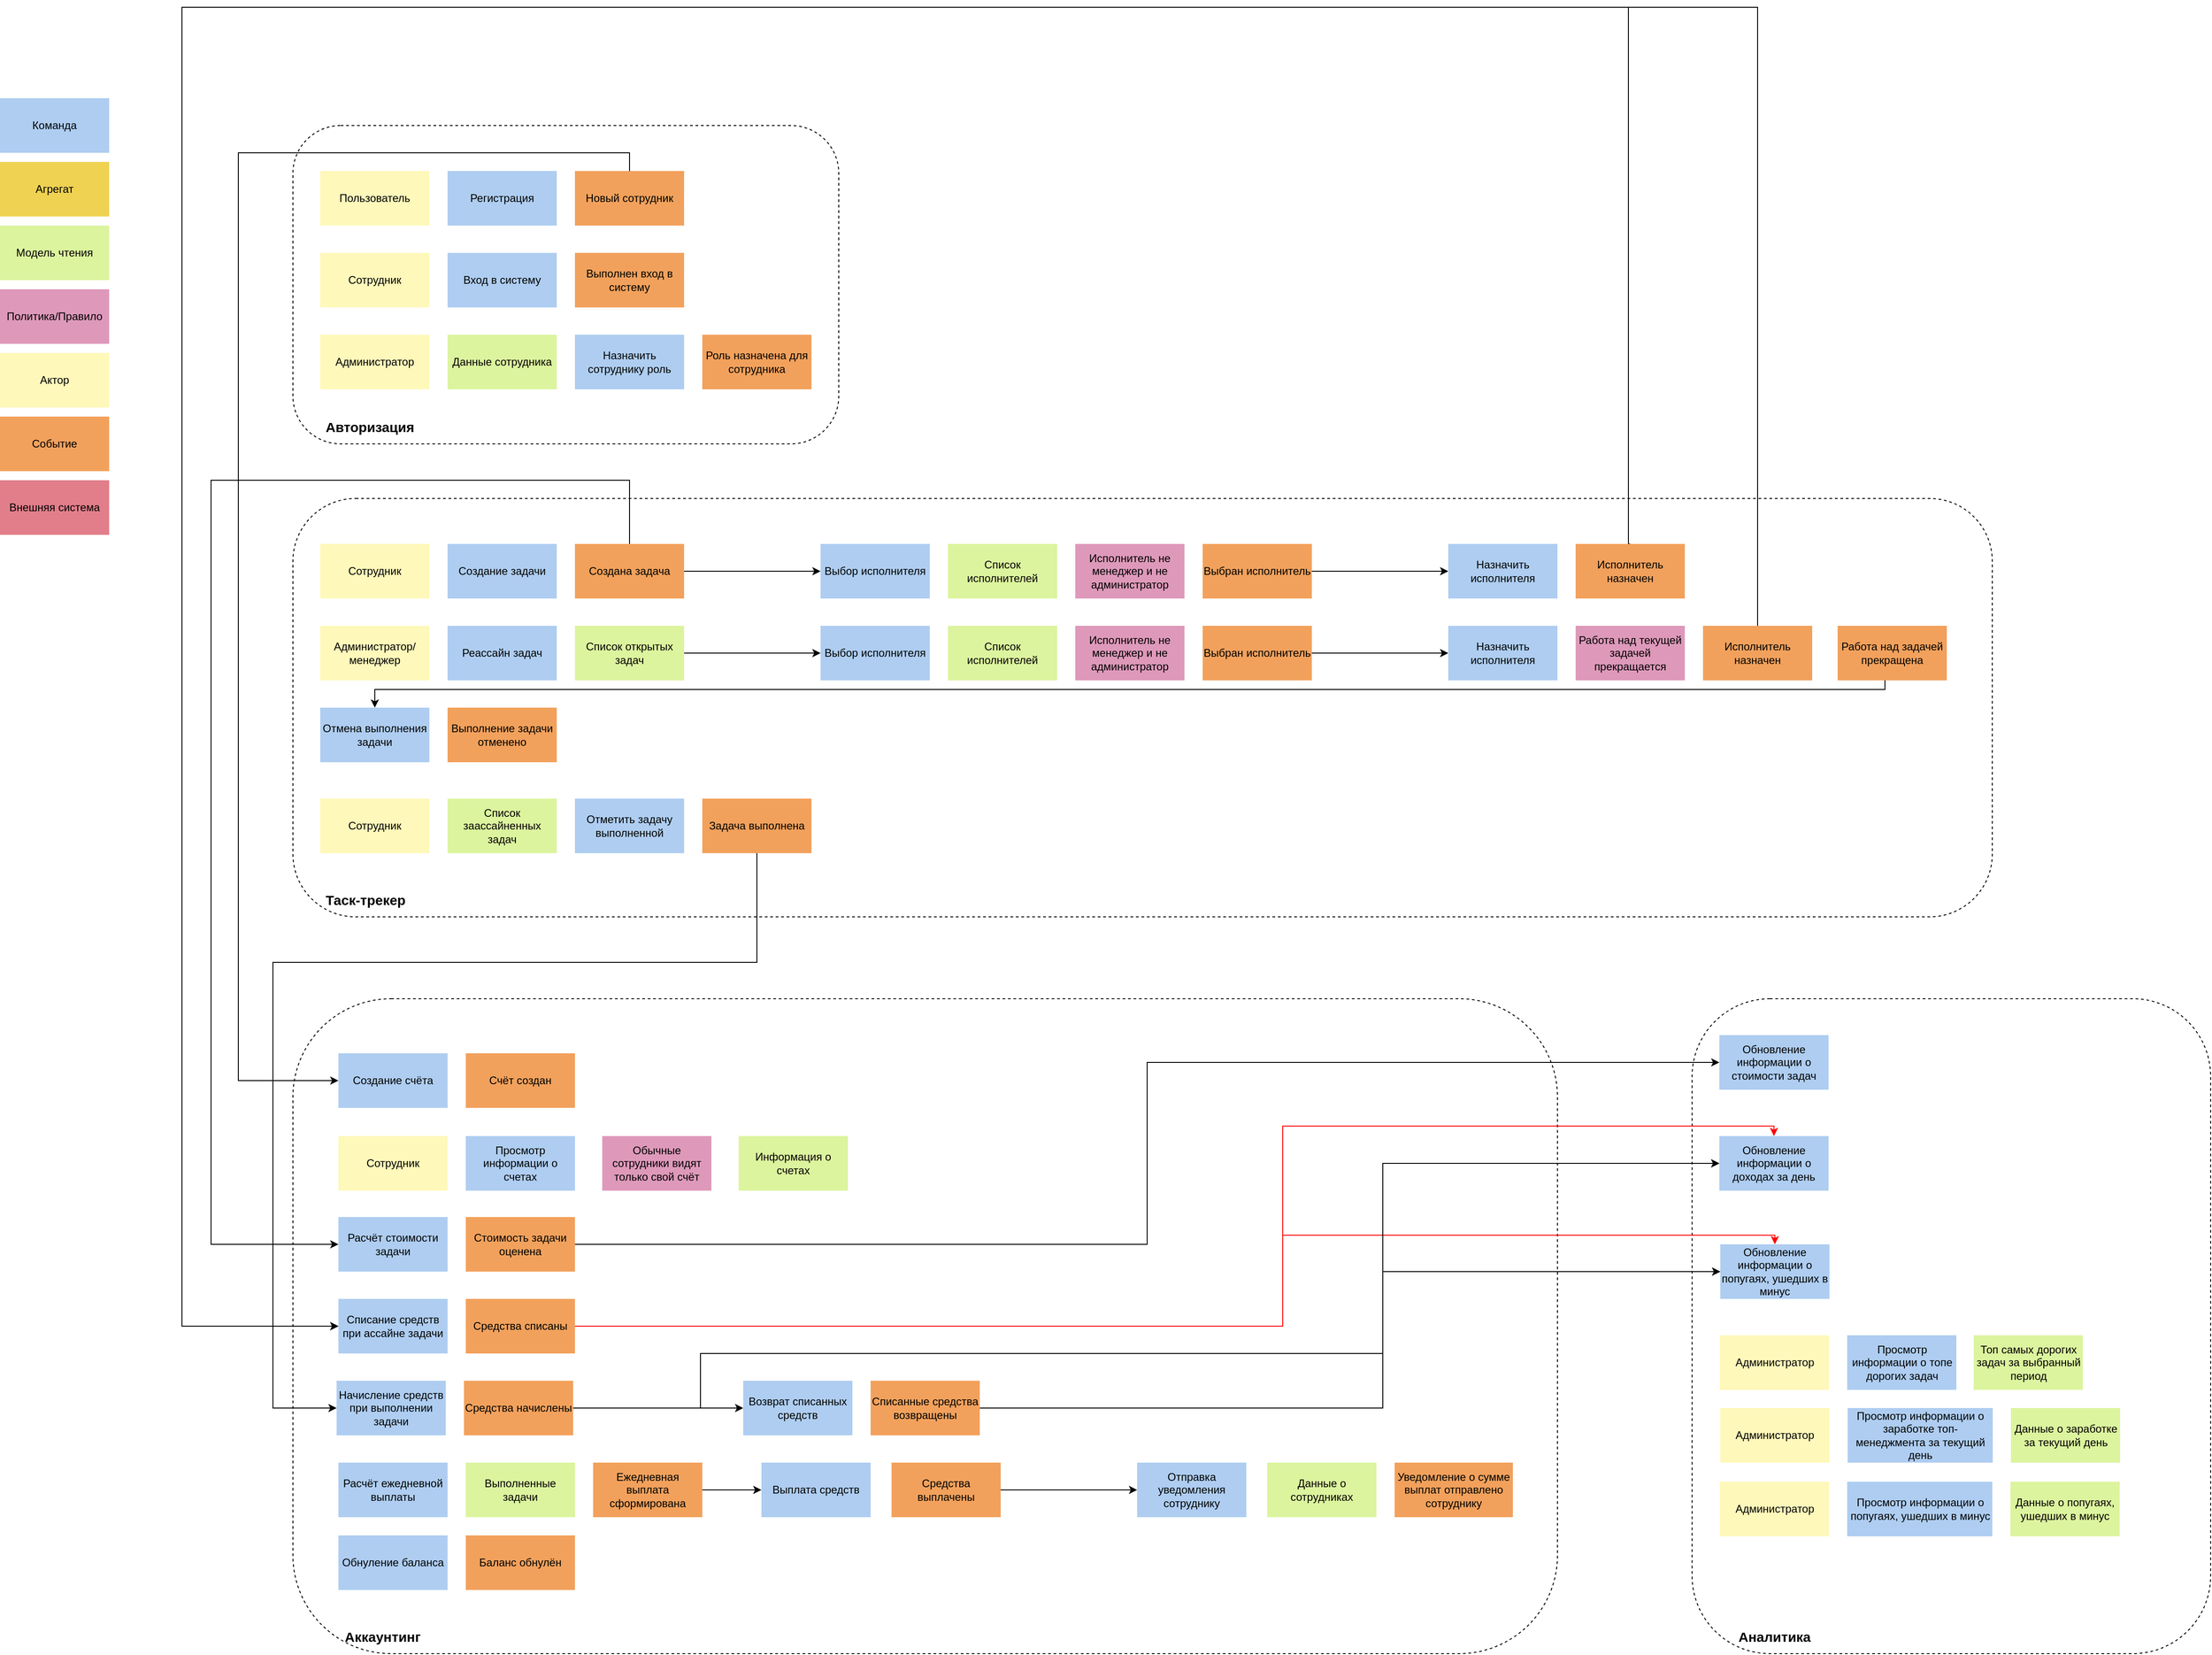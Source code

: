 <mxfile version="23.1.5" type="device" pages="3">
  <diagram name="event-storming" id="nagtaca9PCmNNMfAeQrB">
    <mxGraphModel dx="2651" dy="1734" grid="1" gridSize="10" guides="1" tooltips="1" connect="1" arrows="1" fold="1" page="1" pageScale="1" pageWidth="1169" pageHeight="827" background="none" math="0" shadow="0">
      <root>
        <mxCell id="J-ZTtYqE9m5DwThn2k-T-0" />
        <mxCell id="J-ZTtYqE9m5DwThn2k-T-1" parent="J-ZTtYqE9m5DwThn2k-T-0" />
        <mxCell id="J-ZTtYqE9m5DwThn2k-T-23" value="&lt;span style=&quot;font-size: 15px;&quot;&gt;&lt;b&gt;Аналитика&lt;/b&gt;&lt;/span&gt;" style="rounded=1;whiteSpace=wrap;html=1;fillColor=none;dashed=1;align=left;verticalAlign=bottom;spacingBottom=7;spacingLeft=49;" parent="J-ZTtYqE9m5DwThn2k-T-1" vertex="1">
          <mxGeometry x="730" y="1030" width="570" height="720" as="geometry" />
        </mxCell>
        <mxCell id="J-ZTtYqE9m5DwThn2k-T-2" value="&lt;b&gt;&lt;font style=&quot;font-size: 15px;&quot;&gt;Таск-трекер&lt;/font&gt;&lt;/b&gt;" style="rounded=1;whiteSpace=wrap;html=1;fillColor=none;dashed=1;align=left;verticalAlign=bottom;spacingBottom=7;spacingLeft=34;" parent="J-ZTtYqE9m5DwThn2k-T-1" vertex="1">
          <mxGeometry x="-808" y="480" width="1868" height="460" as="geometry" />
        </mxCell>
        <mxCell id="J-ZTtYqE9m5DwThn2k-T-3" value="&lt;b&gt;&lt;font style=&quot;font-size: 15px;&quot;&gt;Авторизация&lt;/font&gt;&lt;/b&gt;" style="rounded=1;whiteSpace=wrap;html=1;fillColor=none;dashed=1;align=left;verticalAlign=bottom;spacingBottom=7;spacingLeft=34;" parent="J-ZTtYqE9m5DwThn2k-T-1" vertex="1">
          <mxGeometry x="-808" y="70" width="600" height="350" as="geometry" />
        </mxCell>
        <mxCell id="J-ZTtYqE9m5DwThn2k-T-22" value="&lt;span style=&quot;font-size: 15px;&quot;&gt;&lt;b&gt;Аккаунтинг&lt;/b&gt;&lt;/span&gt;" style="rounded=1;whiteSpace=wrap;html=1;fillColor=none;dashed=1;align=left;verticalAlign=bottom;spacingBottom=7;spacingLeft=55;" parent="J-ZTtYqE9m5DwThn2k-T-1" vertex="1">
          <mxGeometry x="-808" y="1030" width="1390" height="720" as="geometry" />
        </mxCell>
        <mxCell id="J-ZTtYqE9m5DwThn2k-T-34" value="Команда" style="rounded=0;whiteSpace=wrap;html=1;fillColor=#aecdf1;strokeColor=none;" parent="J-ZTtYqE9m5DwThn2k-T-1" vertex="1">
          <mxGeometry x="-1130" y="40" width="120" height="60" as="geometry" />
        </mxCell>
        <mxCell id="J-ZTtYqE9m5DwThn2k-T-35" value="Агрегат" style="rounded=0;whiteSpace=wrap;html=1;strokeColor=none;fillColor=#f0d252;" parent="J-ZTtYqE9m5DwThn2k-T-1" vertex="1">
          <mxGeometry x="-1130" y="110" width="120" height="60" as="geometry" />
        </mxCell>
        <mxCell id="J-ZTtYqE9m5DwThn2k-T-36" value="Модель чтения" style="rounded=0;whiteSpace=wrap;html=1;strokeColor=none;fillColor=#dcf49e;" parent="J-ZTtYqE9m5DwThn2k-T-1" vertex="1">
          <mxGeometry x="-1130" y="180" width="120" height="60" as="geometry" />
        </mxCell>
        <mxCell id="J-ZTtYqE9m5DwThn2k-T-37" value="Политика/Правило" style="rounded=0;whiteSpace=wrap;html=1;strokeColor=none;fillColor=#de99ba;" parent="J-ZTtYqE9m5DwThn2k-T-1" vertex="1">
          <mxGeometry x="-1130" y="250" width="120" height="60" as="geometry" />
        </mxCell>
        <mxCell id="J-ZTtYqE9m5DwThn2k-T-38" value="Актор" style="rounded=0;whiteSpace=wrap;html=1;fillColor=#fef8ba;strokeColor=none;" parent="J-ZTtYqE9m5DwThn2k-T-1" vertex="1">
          <mxGeometry x="-1130" y="320" width="120" height="60" as="geometry" />
        </mxCell>
        <mxCell id="J-ZTtYqE9m5DwThn2k-T-39" value="Событие" style="rounded=0;whiteSpace=wrap;html=1;fillColor=#f2a15c;strokeColor=none;" parent="J-ZTtYqE9m5DwThn2k-T-1" vertex="1">
          <mxGeometry x="-1130" y="390" width="120" height="60" as="geometry" />
        </mxCell>
        <mxCell id="J-ZTtYqE9m5DwThn2k-T-40" value="Внешняя система" style="rounded=0;whiteSpace=wrap;html=1;fillColor=#e27e8a;strokeColor=none;" parent="J-ZTtYqE9m5DwThn2k-T-1" vertex="1">
          <mxGeometry x="-1130" y="460" width="120" height="60" as="geometry" />
        </mxCell>
        <mxCell id="ejuc7lc0TSb9uPxiTqiD-0" value="Пользователь" style="rounded=0;whiteSpace=wrap;html=1;fillColor=#fef8ba;strokeColor=none;" parent="J-ZTtYqE9m5DwThn2k-T-1" vertex="1">
          <mxGeometry x="-778" y="120" width="120" height="60" as="geometry" />
        </mxCell>
        <mxCell id="ejuc7lc0TSb9uPxiTqiD-1" value="Регистрация" style="rounded=0;whiteSpace=wrap;html=1;fillColor=#aecdf1;strokeColor=none;" parent="J-ZTtYqE9m5DwThn2k-T-1" vertex="1">
          <mxGeometry x="-638" y="120" width="120" height="60" as="geometry" />
        </mxCell>
        <mxCell id="ejuc7lc0TSb9uPxiTqiD-46" style="edgeStyle=orthogonalEdgeStyle;rounded=0;orthogonalLoop=1;jettySize=auto;html=1;entryX=0;entryY=0.5;entryDx=0;entryDy=0;" parent="J-ZTtYqE9m5DwThn2k-T-1" source="ejuc7lc0TSb9uPxiTqiD-2" target="ejuc7lc0TSb9uPxiTqiD-45" edge="1">
          <mxGeometry relative="1" as="geometry">
            <Array as="points">
              <mxPoint x="-438" y="100" />
              <mxPoint x="-868" y="100" />
              <mxPoint x="-868" y="1120" />
            </Array>
          </mxGeometry>
        </mxCell>
        <mxCell id="ejuc7lc0TSb9uPxiTqiD-2" value="Новый сотрудник" style="rounded=0;whiteSpace=wrap;html=1;fillColor=#f2a15c;strokeColor=none;" parent="J-ZTtYqE9m5DwThn2k-T-1" vertex="1">
          <mxGeometry x="-498" y="120" width="120" height="60" as="geometry" />
        </mxCell>
        <mxCell id="ejuc7lc0TSb9uPxiTqiD-3" value="Администратор" style="rounded=0;whiteSpace=wrap;html=1;fillColor=#fef8ba;strokeColor=none;" parent="J-ZTtYqE9m5DwThn2k-T-1" vertex="1">
          <mxGeometry x="-778" y="300" width="120" height="60" as="geometry" />
        </mxCell>
        <mxCell id="ejuc7lc0TSb9uPxiTqiD-4" value="Назначить сотруднику роль" style="rounded=0;whiteSpace=wrap;html=1;fillColor=#aecdf1;strokeColor=none;" parent="J-ZTtYqE9m5DwThn2k-T-1" vertex="1">
          <mxGeometry x="-498" y="300" width="120" height="60" as="geometry" />
        </mxCell>
        <mxCell id="ejuc7lc0TSb9uPxiTqiD-5" value="Роль назначена для сотрудника" style="rounded=0;whiteSpace=wrap;html=1;fillColor=#f2a15c;strokeColor=none;" parent="J-ZTtYqE9m5DwThn2k-T-1" vertex="1">
          <mxGeometry x="-358" y="300" width="120" height="60" as="geometry" />
        </mxCell>
        <mxCell id="ejuc7lc0TSb9uPxiTqiD-6" value="Данные сотрудника" style="rounded=0;whiteSpace=wrap;html=1;strokeColor=none;fillColor=#dcf49e;" parent="J-ZTtYqE9m5DwThn2k-T-1" vertex="1">
          <mxGeometry x="-638" y="300" width="120" height="60" as="geometry" />
        </mxCell>
        <mxCell id="ejuc7lc0TSb9uPxiTqiD-8" value="Сотрудник" style="rounded=0;whiteSpace=wrap;html=1;fillColor=#fef8ba;strokeColor=none;" parent="J-ZTtYqE9m5DwThn2k-T-1" vertex="1">
          <mxGeometry x="-778" y="210" width="120" height="60" as="geometry" />
        </mxCell>
        <mxCell id="ejuc7lc0TSb9uPxiTqiD-9" value="Вход в систему" style="rounded=0;whiteSpace=wrap;html=1;fillColor=#aecdf1;strokeColor=none;" parent="J-ZTtYqE9m5DwThn2k-T-1" vertex="1">
          <mxGeometry x="-638" y="210" width="120" height="60" as="geometry" />
        </mxCell>
        <mxCell id="ejuc7lc0TSb9uPxiTqiD-10" value="Выполнен вход в систему" style="rounded=0;whiteSpace=wrap;html=1;fillColor=#f2a15c;strokeColor=none;" parent="J-ZTtYqE9m5DwThn2k-T-1" vertex="1">
          <mxGeometry x="-498" y="210" width="120" height="60" as="geometry" />
        </mxCell>
        <mxCell id="ejuc7lc0TSb9uPxiTqiD-11" value="Сотрудник" style="rounded=0;whiteSpace=wrap;html=1;fillColor=#fef8ba;strokeColor=none;" parent="J-ZTtYqE9m5DwThn2k-T-1" vertex="1">
          <mxGeometry x="-778" y="530" width="120" height="60" as="geometry" />
        </mxCell>
        <mxCell id="ejuc7lc0TSb9uPxiTqiD-12" value="Создание задачи" style="rounded=0;whiteSpace=wrap;html=1;fillColor=#aecdf1;strokeColor=none;" parent="J-ZTtYqE9m5DwThn2k-T-1" vertex="1">
          <mxGeometry x="-638" y="530" width="120" height="60" as="geometry" />
        </mxCell>
        <mxCell id="ejuc7lc0TSb9uPxiTqiD-16" style="edgeStyle=orthogonalEdgeStyle;rounded=0;orthogonalLoop=1;jettySize=auto;html=1;entryX=0;entryY=0.5;entryDx=0;entryDy=0;" parent="J-ZTtYqE9m5DwThn2k-T-1" source="ejuc7lc0TSb9uPxiTqiD-13" target="ejuc7lc0TSb9uPxiTqiD-14" edge="1">
          <mxGeometry relative="1" as="geometry" />
        </mxCell>
        <mxCell id="ejuc7lc0TSb9uPxiTqiD-53" style="edgeStyle=orthogonalEdgeStyle;rounded=0;orthogonalLoop=1;jettySize=auto;html=1;" parent="J-ZTtYqE9m5DwThn2k-T-1" source="ejuc7lc0TSb9uPxiTqiD-13" target="ejuc7lc0TSb9uPxiTqiD-52" edge="1">
          <mxGeometry relative="1" as="geometry">
            <Array as="points">
              <mxPoint x="-438" y="460" />
              <mxPoint x="-898" y="460" />
              <mxPoint x="-898" y="1300" />
            </Array>
          </mxGeometry>
        </mxCell>
        <mxCell id="ejuc7lc0TSb9uPxiTqiD-13" value="Создана задача" style="rounded=0;whiteSpace=wrap;html=1;fillColor=#f2a15c;strokeColor=none;" parent="J-ZTtYqE9m5DwThn2k-T-1" vertex="1">
          <mxGeometry x="-498" y="530" width="120" height="60" as="geometry" />
        </mxCell>
        <mxCell id="ejuc7lc0TSb9uPxiTqiD-14" value="Выбор исполнителя" style="rounded=0;whiteSpace=wrap;html=1;fillColor=#aecdf1;strokeColor=none;" parent="J-ZTtYqE9m5DwThn2k-T-1" vertex="1">
          <mxGeometry x="-228" y="530" width="120" height="60" as="geometry" />
        </mxCell>
        <mxCell id="ejuc7lc0TSb9uPxiTqiD-23" style="edgeStyle=orthogonalEdgeStyle;rounded=0;orthogonalLoop=1;jettySize=auto;html=1;entryX=0;entryY=0.5;entryDx=0;entryDy=0;" parent="J-ZTtYqE9m5DwThn2k-T-1" source="ejuc7lc0TSb9uPxiTqiD-15" target="ejuc7lc0TSb9uPxiTqiD-22" edge="1">
          <mxGeometry relative="1" as="geometry" />
        </mxCell>
        <mxCell id="ejuc7lc0TSb9uPxiTqiD-58" style="edgeStyle=orthogonalEdgeStyle;rounded=0;orthogonalLoop=1;jettySize=auto;html=1;entryX=0;entryY=0.5;entryDx=0;entryDy=0;exitX=0.5;exitY=0;exitDx=0;exitDy=0;" parent="J-ZTtYqE9m5DwThn2k-T-1" source="ejuc7lc0TSb9uPxiTqiD-24" target="ejuc7lc0TSb9uPxiTqiD-55" edge="1">
          <mxGeometry relative="1" as="geometry">
            <Array as="points">
              <mxPoint x="660" y="530" />
              <mxPoint x="660" y="-60" />
              <mxPoint x="-930" y="-60" />
              <mxPoint x="-930" y="1390" />
            </Array>
          </mxGeometry>
        </mxCell>
        <mxCell id="ejuc7lc0TSb9uPxiTqiD-15" value="Выбран исполнитель" style="rounded=0;whiteSpace=wrap;html=1;fillColor=#f2a15c;strokeColor=none;" parent="J-ZTtYqE9m5DwThn2k-T-1" vertex="1">
          <mxGeometry x="192" y="530" width="120" height="60" as="geometry" />
        </mxCell>
        <mxCell id="ejuc7lc0TSb9uPxiTqiD-17" value="Администратор/менеджер" style="rounded=0;whiteSpace=wrap;html=1;fillColor=#fef8ba;strokeColor=none;" parent="J-ZTtYqE9m5DwThn2k-T-1" vertex="1">
          <mxGeometry x="-778" y="620" width="120" height="60" as="geometry" />
        </mxCell>
        <mxCell id="ejuc7lc0TSb9uPxiTqiD-18" value="Реассайн задач" style="rounded=0;whiteSpace=wrap;html=1;fillColor=#aecdf1;strokeColor=none;" parent="J-ZTtYqE9m5DwThn2k-T-1" vertex="1">
          <mxGeometry x="-638" y="620" width="120" height="60" as="geometry" />
        </mxCell>
        <mxCell id="ejuc7lc0TSb9uPxiTqiD-20" value="Список исполнителей" style="rounded=0;whiteSpace=wrap;html=1;strokeColor=none;fillColor=#dcf49e;" parent="J-ZTtYqE9m5DwThn2k-T-1" vertex="1">
          <mxGeometry x="-88" y="530" width="120" height="60" as="geometry" />
        </mxCell>
        <mxCell id="ejuc7lc0TSb9uPxiTqiD-21" value="Исполнитель не менеджер и не администратор" style="rounded=0;whiteSpace=wrap;html=1;strokeColor=none;fillColor=#de99ba;" parent="J-ZTtYqE9m5DwThn2k-T-1" vertex="1">
          <mxGeometry x="52" y="530" width="120" height="60" as="geometry" />
        </mxCell>
        <mxCell id="ejuc7lc0TSb9uPxiTqiD-22" value="Назначить исполнителя" style="rounded=0;whiteSpace=wrap;html=1;fillColor=#aecdf1;strokeColor=none;" parent="J-ZTtYqE9m5DwThn2k-T-1" vertex="1">
          <mxGeometry x="462" y="530" width="120" height="60" as="geometry" />
        </mxCell>
        <mxCell id="ejuc7lc0TSb9uPxiTqiD-24" value="Исполнитель назначен" style="rounded=0;whiteSpace=wrap;html=1;fillColor=#f2a15c;strokeColor=none;" parent="J-ZTtYqE9m5DwThn2k-T-1" vertex="1">
          <mxGeometry x="602" y="530" width="120" height="60" as="geometry" />
        </mxCell>
        <mxCell id="ejuc7lc0TSb9uPxiTqiD-30" style="edgeStyle=orthogonalEdgeStyle;rounded=0;orthogonalLoop=1;jettySize=auto;html=1;entryX=0;entryY=0.5;entryDx=0;entryDy=0;" parent="J-ZTtYqE9m5DwThn2k-T-1" source="ejuc7lc0TSb9uPxiTqiD-25" target="ejuc7lc0TSb9uPxiTqiD-26" edge="1">
          <mxGeometry relative="1" as="geometry" />
        </mxCell>
        <mxCell id="ejuc7lc0TSb9uPxiTqiD-25" value="Список открытых задач" style="rounded=0;whiteSpace=wrap;html=1;strokeColor=none;fillColor=#dcf49e;" parent="J-ZTtYqE9m5DwThn2k-T-1" vertex="1">
          <mxGeometry x="-498" y="620" width="120" height="60" as="geometry" />
        </mxCell>
        <mxCell id="ejuc7lc0TSb9uPxiTqiD-26" value="Выбор исполнителя" style="rounded=0;whiteSpace=wrap;html=1;fillColor=#aecdf1;strokeColor=none;" parent="J-ZTtYqE9m5DwThn2k-T-1" vertex="1">
          <mxGeometry x="-228" y="620" width="120" height="60" as="geometry" />
        </mxCell>
        <mxCell id="ejuc7lc0TSb9uPxiTqiD-36" style="edgeStyle=orthogonalEdgeStyle;rounded=0;orthogonalLoop=1;jettySize=auto;html=1;entryX=0;entryY=0.5;entryDx=0;entryDy=0;" parent="J-ZTtYqE9m5DwThn2k-T-1" source="ejuc7lc0TSb9uPxiTqiD-27" target="ejuc7lc0TSb9uPxiTqiD-32" edge="1">
          <mxGeometry relative="1" as="geometry" />
        </mxCell>
        <mxCell id="ejuc7lc0TSb9uPxiTqiD-27" value="Выбран исполнитель" style="rounded=0;whiteSpace=wrap;html=1;fillColor=#f2a15c;strokeColor=none;" parent="J-ZTtYqE9m5DwThn2k-T-1" vertex="1">
          <mxGeometry x="192" y="620" width="120" height="60" as="geometry" />
        </mxCell>
        <mxCell id="ejuc7lc0TSb9uPxiTqiD-28" value="Список исполнителей" style="rounded=0;whiteSpace=wrap;html=1;strokeColor=none;fillColor=#dcf49e;" parent="J-ZTtYqE9m5DwThn2k-T-1" vertex="1">
          <mxGeometry x="-88" y="620" width="120" height="60" as="geometry" />
        </mxCell>
        <mxCell id="ejuc7lc0TSb9uPxiTqiD-29" value="Исполнитель не менеджер и не администратор" style="rounded=0;whiteSpace=wrap;html=1;strokeColor=none;fillColor=#de99ba;" parent="J-ZTtYqE9m5DwThn2k-T-1" vertex="1">
          <mxGeometry x="52" y="620" width="120" height="60" as="geometry" />
        </mxCell>
        <mxCell id="ejuc7lc0TSb9uPxiTqiD-32" value="Назначить исполнителя" style="rounded=0;whiteSpace=wrap;html=1;fillColor=#aecdf1;strokeColor=none;" parent="J-ZTtYqE9m5DwThn2k-T-1" vertex="1">
          <mxGeometry x="462" y="620" width="120" height="60" as="geometry" />
        </mxCell>
        <mxCell id="ejuc7lc0TSb9uPxiTqiD-64" style="edgeStyle=orthogonalEdgeStyle;rounded=0;orthogonalLoop=1;jettySize=auto;html=1;entryX=0;entryY=0.5;entryDx=0;entryDy=0;" parent="J-ZTtYqE9m5DwThn2k-T-1" source="ejuc7lc0TSb9uPxiTqiD-33" target="ejuc7lc0TSb9uPxiTqiD-55" edge="1">
          <mxGeometry relative="1" as="geometry">
            <Array as="points">
              <mxPoint x="802" y="-60" />
              <mxPoint x="-930" y="-60" />
              <mxPoint x="-930" y="1390" />
            </Array>
          </mxGeometry>
        </mxCell>
        <mxCell id="ejuc7lc0TSb9uPxiTqiD-33" value="Исполнитель назначен" style="rounded=0;whiteSpace=wrap;html=1;fillColor=#f2a15c;strokeColor=none;" parent="J-ZTtYqE9m5DwThn2k-T-1" vertex="1">
          <mxGeometry x="742" y="620" width="120" height="60" as="geometry" />
        </mxCell>
        <mxCell id="ejuc7lc0TSb9uPxiTqiD-34" value="Работа над текущей задачей прекращается" style="rounded=0;whiteSpace=wrap;html=1;strokeColor=none;fillColor=#de99ba;" parent="J-ZTtYqE9m5DwThn2k-T-1" vertex="1">
          <mxGeometry x="602" y="620" width="120" height="60" as="geometry" />
        </mxCell>
        <mxCell id="ejuc7lc0TSb9uPxiTqiD-37" value="Сотрудник" style="rounded=0;whiteSpace=wrap;html=1;fillColor=#fef8ba;strokeColor=none;" parent="J-ZTtYqE9m5DwThn2k-T-1" vertex="1">
          <mxGeometry x="-778" y="810" width="120" height="60" as="geometry" />
        </mxCell>
        <mxCell id="ejuc7lc0TSb9uPxiTqiD-38" value="Список заассайненных задач" style="rounded=0;whiteSpace=wrap;html=1;strokeColor=none;fillColor=#dcf49e;" parent="J-ZTtYqE9m5DwThn2k-T-1" vertex="1">
          <mxGeometry x="-638" y="810" width="120" height="60" as="geometry" />
        </mxCell>
        <mxCell id="ejuc7lc0TSb9uPxiTqiD-39" value="Отметить задачу выполненной" style="rounded=0;whiteSpace=wrap;html=1;fillColor=#aecdf1;strokeColor=none;" parent="J-ZTtYqE9m5DwThn2k-T-1" vertex="1">
          <mxGeometry x="-498" y="810" width="120" height="60" as="geometry" />
        </mxCell>
        <mxCell id="ejuc7lc0TSb9uPxiTqiD-65" style="edgeStyle=orthogonalEdgeStyle;rounded=0;orthogonalLoop=1;jettySize=auto;html=1;entryX=0;entryY=0.5;entryDx=0;entryDy=0;" parent="J-ZTtYqE9m5DwThn2k-T-1" source="ejuc7lc0TSb9uPxiTqiD-40" target="3vofpYfLJ4fh5QF--lAH-1" edge="1">
          <mxGeometry relative="1" as="geometry">
            <Array as="points">
              <mxPoint x="-298" y="990" />
              <mxPoint x="-830" y="990" />
              <mxPoint x="-830" y="1480" />
            </Array>
          </mxGeometry>
        </mxCell>
        <mxCell id="ejuc7lc0TSb9uPxiTqiD-40" value="Задача выполнена" style="rounded=0;whiteSpace=wrap;html=1;fillColor=#f2a15c;strokeColor=none;" parent="J-ZTtYqE9m5DwThn2k-T-1" vertex="1">
          <mxGeometry x="-358" y="810" width="120" height="60" as="geometry" />
        </mxCell>
        <mxCell id="ejuc7lc0TSb9uPxiTqiD-41" value="Отмена выполнения задачи" style="rounded=0;whiteSpace=wrap;html=1;fillColor=#aecdf1;strokeColor=none;" parent="J-ZTtYqE9m5DwThn2k-T-1" vertex="1">
          <mxGeometry x="-778" y="710" width="120" height="60" as="geometry" />
        </mxCell>
        <mxCell id="ejuc7lc0TSb9uPxiTqiD-42" value="Выполнение задачи отменено" style="rounded=0;whiteSpace=wrap;html=1;fillColor=#f2a15c;strokeColor=none;" parent="J-ZTtYqE9m5DwThn2k-T-1" vertex="1">
          <mxGeometry x="-638" y="710" width="120" height="60" as="geometry" />
        </mxCell>
        <mxCell id="ejuc7lc0TSb9uPxiTqiD-44" style="edgeStyle=orthogonalEdgeStyle;rounded=0;orthogonalLoop=1;jettySize=auto;html=1;" parent="J-ZTtYqE9m5DwThn2k-T-1" target="ejuc7lc0TSb9uPxiTqiD-41" edge="1">
          <mxGeometry relative="1" as="geometry">
            <mxPoint x="942" y="680" as="sourcePoint" />
            <Array as="points">
              <mxPoint x="942" y="690" />
              <mxPoint x="-718" y="690" />
            </Array>
          </mxGeometry>
        </mxCell>
        <mxCell id="ejuc7lc0TSb9uPxiTqiD-45" value="Создание счёта" style="rounded=0;whiteSpace=wrap;html=1;fillColor=#aecdf1;strokeColor=none;" parent="J-ZTtYqE9m5DwThn2k-T-1" vertex="1">
          <mxGeometry x="-758" y="1090" width="120" height="60" as="geometry" />
        </mxCell>
        <mxCell id="ejuc7lc0TSb9uPxiTqiD-47" value="Счёт создан" style="rounded=0;whiteSpace=wrap;html=1;fillColor=#f2a15c;strokeColor=none;" parent="J-ZTtYqE9m5DwThn2k-T-1" vertex="1">
          <mxGeometry x="-618" y="1090" width="120" height="60" as="geometry" />
        </mxCell>
        <mxCell id="ejuc7lc0TSb9uPxiTqiD-48" value="Сотрудник" style="rounded=0;whiteSpace=wrap;html=1;fillColor=#fef8ba;strokeColor=none;" parent="J-ZTtYqE9m5DwThn2k-T-1" vertex="1">
          <mxGeometry x="-758" y="1181" width="120" height="60" as="geometry" />
        </mxCell>
        <mxCell id="ejuc7lc0TSb9uPxiTqiD-49" value="Просмотр информации о счетах" style="rounded=0;whiteSpace=wrap;html=1;fillColor=#aecdf1;strokeColor=none;" parent="J-ZTtYqE9m5DwThn2k-T-1" vertex="1">
          <mxGeometry x="-618" y="1181" width="120" height="60" as="geometry" />
        </mxCell>
        <mxCell id="ejuc7lc0TSb9uPxiTqiD-50" value="Информация о счетах" style="rounded=0;whiteSpace=wrap;html=1;strokeColor=none;fillColor=#dcf49e;" parent="J-ZTtYqE9m5DwThn2k-T-1" vertex="1">
          <mxGeometry x="-318" y="1181" width="120" height="60" as="geometry" />
        </mxCell>
        <mxCell id="ejuc7lc0TSb9uPxiTqiD-51" value="Обычные сотрудники видят только свой счёт" style="rounded=0;whiteSpace=wrap;html=1;strokeColor=none;fillColor=#de99ba;" parent="J-ZTtYqE9m5DwThn2k-T-1" vertex="1">
          <mxGeometry x="-468" y="1181" width="120" height="60" as="geometry" />
        </mxCell>
        <mxCell id="ejuc7lc0TSb9uPxiTqiD-52" value="Расчёт стоимости задачи" style="rounded=0;whiteSpace=wrap;html=1;fillColor=#aecdf1;strokeColor=none;" parent="J-ZTtYqE9m5DwThn2k-T-1" vertex="1">
          <mxGeometry x="-758" y="1270" width="120" height="60" as="geometry" />
        </mxCell>
        <mxCell id="TYvJ_TiPLNUQ0qUzo4nB-24" style="edgeStyle=orthogonalEdgeStyle;rounded=0;orthogonalLoop=1;jettySize=auto;html=1;entryX=0;entryY=0.5;entryDx=0;entryDy=0;" parent="J-ZTtYqE9m5DwThn2k-T-1" source="ejuc7lc0TSb9uPxiTqiD-54" target="TYvJ_TiPLNUQ0qUzo4nB-16" edge="1">
          <mxGeometry relative="1" as="geometry" />
        </mxCell>
        <mxCell id="ejuc7lc0TSb9uPxiTqiD-54" value="Стоимость задачи оценена" style="rounded=0;whiteSpace=wrap;html=1;fillColor=#f2a15c;strokeColor=none;" parent="J-ZTtYqE9m5DwThn2k-T-1" vertex="1">
          <mxGeometry x="-618" y="1270" width="120" height="60" as="geometry" />
        </mxCell>
        <mxCell id="ejuc7lc0TSb9uPxiTqiD-55" value="Списание средств при ассайне задачи" style="rounded=0;whiteSpace=wrap;html=1;fillColor=#aecdf1;strokeColor=none;" parent="J-ZTtYqE9m5DwThn2k-T-1" vertex="1">
          <mxGeometry x="-758" y="1360" width="120" height="60" as="geometry" />
        </mxCell>
        <mxCell id="TYvJ_TiPLNUQ0qUzo4nB-27" style="edgeStyle=orthogonalEdgeStyle;rounded=0;orthogonalLoop=1;jettySize=auto;html=1;entryX=0.5;entryY=0;entryDx=0;entryDy=0;exitX=1;exitY=0.5;exitDx=0;exitDy=0;strokeColor=#FF0000;" parent="J-ZTtYqE9m5DwThn2k-T-1" source="ejuc7lc0TSb9uPxiTqiD-56" target="TYvJ_TiPLNUQ0qUzo4nB-17" edge="1">
          <mxGeometry relative="1" as="geometry">
            <Array as="points">
              <mxPoint x="280" y="1390" />
              <mxPoint x="280" y="1170" />
              <mxPoint x="820" y="1170" />
            </Array>
          </mxGeometry>
        </mxCell>
        <mxCell id="TYvJ_TiPLNUQ0qUzo4nB-28" style="edgeStyle=orthogonalEdgeStyle;rounded=0;orthogonalLoop=1;jettySize=auto;html=1;entryX=0.5;entryY=0;entryDx=0;entryDy=0;strokeColor=#FF0000;" parent="J-ZTtYqE9m5DwThn2k-T-1" source="ejuc7lc0TSb9uPxiTqiD-56" target="TYvJ_TiPLNUQ0qUzo4nB-18" edge="1">
          <mxGeometry relative="1" as="geometry">
            <Array as="points">
              <mxPoint x="280" y="1390" />
              <mxPoint x="280" y="1290" />
              <mxPoint x="821" y="1290" />
            </Array>
          </mxGeometry>
        </mxCell>
        <mxCell id="ejuc7lc0TSb9uPxiTqiD-56" value="Средства списаны" style="rounded=0;whiteSpace=wrap;html=1;fillColor=#f2a15c;strokeColor=none;" parent="J-ZTtYqE9m5DwThn2k-T-1" vertex="1">
          <mxGeometry x="-618" y="1360" width="120" height="60" as="geometry" />
        </mxCell>
        <mxCell id="ejuc7lc0TSb9uPxiTqiD-60" value="Возврат списанных средств" style="rounded=0;whiteSpace=wrap;html=1;fillColor=#aecdf1;strokeColor=none;" parent="J-ZTtYqE9m5DwThn2k-T-1" vertex="1">
          <mxGeometry x="-313" y="1450" width="120" height="60" as="geometry" />
        </mxCell>
        <mxCell id="TYvJ_TiPLNUQ0qUzo4nB-25" style="edgeStyle=orthogonalEdgeStyle;rounded=0;orthogonalLoop=1;jettySize=auto;html=1;entryX=0;entryY=0.5;entryDx=0;entryDy=0;exitX=1;exitY=0.5;exitDx=0;exitDy=0;" parent="J-ZTtYqE9m5DwThn2k-T-1" source="ejuc7lc0TSb9uPxiTqiD-61" target="TYvJ_TiPLNUQ0qUzo4nB-17" edge="1">
          <mxGeometry relative="1" as="geometry">
            <Array as="points">
              <mxPoint x="390" y="1480" />
              <mxPoint x="390" y="1211" />
            </Array>
          </mxGeometry>
        </mxCell>
        <mxCell id="TYvJ_TiPLNUQ0qUzo4nB-29" style="edgeStyle=orthogonalEdgeStyle;rounded=0;orthogonalLoop=1;jettySize=auto;html=1;entryX=0;entryY=0.5;entryDx=0;entryDy=0;" parent="J-ZTtYqE9m5DwThn2k-T-1" source="ejuc7lc0TSb9uPxiTqiD-61" target="TYvJ_TiPLNUQ0qUzo4nB-18" edge="1">
          <mxGeometry relative="1" as="geometry">
            <mxPoint x="-510" y="1441" as="sourcePoint" />
            <mxPoint x="748" y="1241" as="targetPoint" />
            <Array as="points">
              <mxPoint x="390" y="1480" />
              <mxPoint x="390" y="1330" />
            </Array>
          </mxGeometry>
        </mxCell>
        <mxCell id="ejuc7lc0TSb9uPxiTqiD-61" value="Списанные средства возвращены" style="rounded=0;whiteSpace=wrap;html=1;fillColor=#f2a15c;strokeColor=none;" parent="J-ZTtYqE9m5DwThn2k-T-1" vertex="1">
          <mxGeometry x="-173" y="1450" width="120" height="60" as="geometry" />
        </mxCell>
        <mxCell id="ejuc7lc0TSb9uPxiTqiD-43" value="Работа над задачей прекращена" style="rounded=0;whiteSpace=wrap;html=1;fillColor=#f2a15c;strokeColor=none;" parent="J-ZTtYqE9m5DwThn2k-T-1" vertex="1">
          <mxGeometry x="890" y="620" width="120" height="60" as="geometry" />
        </mxCell>
        <mxCell id="TYvJ_TiPLNUQ0qUzo4nB-0" value="Расчёт ежедневной выплаты" style="rounded=0;whiteSpace=wrap;html=1;fillColor=#aecdf1;strokeColor=none;" parent="J-ZTtYqE9m5DwThn2k-T-1" vertex="1">
          <mxGeometry x="-758" y="1540" width="120" height="60" as="geometry" />
        </mxCell>
        <mxCell id="TYvJ_TiPLNUQ0qUzo4nB-1" value="Выполненные задачи" style="rounded=0;whiteSpace=wrap;html=1;strokeColor=none;fillColor=#dcf49e;" parent="J-ZTtYqE9m5DwThn2k-T-1" vertex="1">
          <mxGeometry x="-618" y="1540" width="120" height="60" as="geometry" />
        </mxCell>
        <mxCell id="TYvJ_TiPLNUQ0qUzo4nB-21" style="edgeStyle=orthogonalEdgeStyle;rounded=0;orthogonalLoop=1;jettySize=auto;html=1;entryX=0;entryY=0.5;entryDx=0;entryDy=0;" parent="J-ZTtYqE9m5DwThn2k-T-1" source="TYvJ_TiPLNUQ0qUzo4nB-3" target="TYvJ_TiPLNUQ0qUzo4nB-20" edge="1">
          <mxGeometry relative="1" as="geometry" />
        </mxCell>
        <mxCell id="TYvJ_TiPLNUQ0qUzo4nB-3" value="Ежедневная выплата сформирована" style="rounded=0;whiteSpace=wrap;html=1;fillColor=#f2a15c;strokeColor=none;" parent="J-ZTtYqE9m5DwThn2k-T-1" vertex="1">
          <mxGeometry x="-478" y="1540" width="120" height="60" as="geometry" />
        </mxCell>
        <mxCell id="TYvJ_TiPLNUQ0qUzo4nB-4" value="Обнуление баланса" style="rounded=0;whiteSpace=wrap;html=1;fillColor=#aecdf1;strokeColor=none;" parent="J-ZTtYqE9m5DwThn2k-T-1" vertex="1">
          <mxGeometry x="-758" y="1620" width="120" height="60" as="geometry" />
        </mxCell>
        <mxCell id="TYvJ_TiPLNUQ0qUzo4nB-5" value="Баланс обнулён" style="rounded=0;whiteSpace=wrap;html=1;fillColor=#f2a15c;strokeColor=none;" parent="J-ZTtYqE9m5DwThn2k-T-1" vertex="1">
          <mxGeometry x="-618" y="1620" width="120" height="60" as="geometry" />
        </mxCell>
        <mxCell id="TYvJ_TiPLNUQ0qUzo4nB-6" value="Администратор" style="rounded=0;whiteSpace=wrap;html=1;fillColor=#fef8ba;strokeColor=none;" parent="J-ZTtYqE9m5DwThn2k-T-1" vertex="1">
          <mxGeometry x="760.5" y="1400" width="120" height="60" as="geometry" />
        </mxCell>
        <mxCell id="TYvJ_TiPLNUQ0qUzo4nB-7" value="Просмотр информации о топе дорогих задач" style="rounded=0;whiteSpace=wrap;html=1;fillColor=#aecdf1;strokeColor=none;" parent="J-ZTtYqE9m5DwThn2k-T-1" vertex="1">
          <mxGeometry x="900.5" y="1400" width="120" height="60" as="geometry" />
        </mxCell>
        <mxCell id="TYvJ_TiPLNUQ0qUzo4nB-8" value="Топ самых дорогих задач за выбранный период" style="rounded=0;whiteSpace=wrap;html=1;strokeColor=none;fillColor=#dcf49e;" parent="J-ZTtYqE9m5DwThn2k-T-1" vertex="1">
          <mxGeometry x="1039.5" y="1400" width="120" height="60" as="geometry" />
        </mxCell>
        <mxCell id="TYvJ_TiPLNUQ0qUzo4nB-10" value="Администратор" style="rounded=0;whiteSpace=wrap;html=1;fillColor=#fef8ba;strokeColor=none;" parent="J-ZTtYqE9m5DwThn2k-T-1" vertex="1">
          <mxGeometry x="761" y="1480" width="120" height="60" as="geometry" />
        </mxCell>
        <mxCell id="TYvJ_TiPLNUQ0qUzo4nB-11" value="Просмотр информации о заработке топ-менеджмента за текущий день" style="rounded=0;whiteSpace=wrap;html=1;fillColor=#aecdf1;strokeColor=none;" parent="J-ZTtYqE9m5DwThn2k-T-1" vertex="1">
          <mxGeometry x="901" y="1480" width="159.5" height="60" as="geometry" />
        </mxCell>
        <mxCell id="TYvJ_TiPLNUQ0qUzo4nB-12" value="Данные о заработке за текущий день" style="rounded=0;whiteSpace=wrap;html=1;strokeColor=none;fillColor=#dcf49e;" parent="J-ZTtYqE9m5DwThn2k-T-1" vertex="1">
          <mxGeometry x="1080.5" y="1480" width="120" height="60" as="geometry" />
        </mxCell>
        <mxCell id="TYvJ_TiPLNUQ0qUzo4nB-13" value="Администратор" style="rounded=0;whiteSpace=wrap;html=1;fillColor=#fef8ba;strokeColor=none;" parent="J-ZTtYqE9m5DwThn2k-T-1" vertex="1">
          <mxGeometry x="760.5" y="1561" width="120" height="60" as="geometry" />
        </mxCell>
        <mxCell id="TYvJ_TiPLNUQ0qUzo4nB-14" value="Просмотр информации о попугаях, ушедших в минус" style="rounded=0;whiteSpace=wrap;html=1;fillColor=#aecdf1;strokeColor=none;" parent="J-ZTtYqE9m5DwThn2k-T-1" vertex="1">
          <mxGeometry x="900.5" y="1561" width="159.5" height="60" as="geometry" />
        </mxCell>
        <mxCell id="TYvJ_TiPLNUQ0qUzo4nB-15" value="Данные о попугаях, ушедших в минус" style="rounded=0;whiteSpace=wrap;html=1;strokeColor=none;fillColor=#dcf49e;" parent="J-ZTtYqE9m5DwThn2k-T-1" vertex="1">
          <mxGeometry x="1080" y="1561" width="120" height="60" as="geometry" />
        </mxCell>
        <mxCell id="TYvJ_TiPLNUQ0qUzo4nB-16" value="Обновление информации о стоимости задач" style="rounded=0;whiteSpace=wrap;html=1;fillColor=#aecdf1;strokeColor=none;" parent="J-ZTtYqE9m5DwThn2k-T-1" vertex="1">
          <mxGeometry x="760" y="1070" width="120" height="60" as="geometry" />
        </mxCell>
        <mxCell id="TYvJ_TiPLNUQ0qUzo4nB-17" value="Обновление информации о доходах за день" style="rounded=0;whiteSpace=wrap;html=1;fillColor=#aecdf1;strokeColor=none;" parent="J-ZTtYqE9m5DwThn2k-T-1" vertex="1">
          <mxGeometry x="760" y="1181" width="120" height="60" as="geometry" />
        </mxCell>
        <mxCell id="TYvJ_TiPLNUQ0qUzo4nB-18" value="Обновление информации о попугаях, ушедших в минус" style="rounded=0;whiteSpace=wrap;html=1;fillColor=#aecdf1;strokeColor=none;" parent="J-ZTtYqE9m5DwThn2k-T-1" vertex="1">
          <mxGeometry x="761" y="1300" width="120" height="60" as="geometry" />
        </mxCell>
        <mxCell id="TYvJ_TiPLNUQ0qUzo4nB-20" value="Выплата средств" style="rounded=0;whiteSpace=wrap;html=1;fillColor=#aecdf1;strokeColor=none;" parent="J-ZTtYqE9m5DwThn2k-T-1" vertex="1">
          <mxGeometry x="-293" y="1540" width="120" height="60" as="geometry" />
        </mxCell>
        <mxCell id="TYvJ_TiPLNUQ0qUzo4nB-22" value="Данные о сотрудниках" style="rounded=0;whiteSpace=wrap;html=1;strokeColor=none;fillColor=#dcf49e;" parent="J-ZTtYqE9m5DwThn2k-T-1" vertex="1">
          <mxGeometry x="263" y="1540" width="120" height="60" as="geometry" />
        </mxCell>
        <mxCell id="TYvJ_TiPLNUQ0qUzo4nB-23" value="Уведомление о сумме выплат отправлено сотруднику" style="rounded=0;whiteSpace=wrap;html=1;fillColor=#f2a15c;strokeColor=none;" parent="J-ZTtYqE9m5DwThn2k-T-1" vertex="1">
          <mxGeometry x="403" y="1540" width="130" height="60" as="geometry" />
        </mxCell>
        <mxCell id="3vofpYfLJ4fh5QF--lAH-1" value="Начисление средств при выполнении задачи" style="rounded=0;whiteSpace=wrap;html=1;fillColor=#aecdf1;strokeColor=none;" vertex="1" parent="J-ZTtYqE9m5DwThn2k-T-1">
          <mxGeometry x="-760" y="1450" width="120" height="60" as="geometry" />
        </mxCell>
        <mxCell id="3vofpYfLJ4fh5QF--lAH-3" style="edgeStyle=orthogonalEdgeStyle;rounded=0;orthogonalLoop=1;jettySize=auto;html=1;entryX=0;entryY=0.5;entryDx=0;entryDy=0;" edge="1" parent="J-ZTtYqE9m5DwThn2k-T-1" source="3vofpYfLJ4fh5QF--lAH-2" target="ejuc7lc0TSb9uPxiTqiD-60">
          <mxGeometry relative="1" as="geometry" />
        </mxCell>
        <mxCell id="3vofpYfLJ4fh5QF--lAH-4" style="edgeStyle=orthogonalEdgeStyle;rounded=0;orthogonalLoop=1;jettySize=auto;html=1;entryX=0;entryY=0.5;entryDx=0;entryDy=0;" edge="1" parent="J-ZTtYqE9m5DwThn2k-T-1" source="3vofpYfLJ4fh5QF--lAH-2" target="TYvJ_TiPLNUQ0qUzo4nB-17">
          <mxGeometry relative="1" as="geometry">
            <mxPoint x="10" y="1480" as="targetPoint" />
            <Array as="points">
              <mxPoint x="-360" y="1480" />
              <mxPoint x="-360" y="1420" />
              <mxPoint x="390" y="1420" />
              <mxPoint x="390" y="1211" />
            </Array>
          </mxGeometry>
        </mxCell>
        <mxCell id="3vofpYfLJ4fh5QF--lAH-5" style="edgeStyle=orthogonalEdgeStyle;rounded=0;orthogonalLoop=1;jettySize=auto;html=1;entryX=0;entryY=0.5;entryDx=0;entryDy=0;" edge="1" parent="J-ZTtYqE9m5DwThn2k-T-1" source="3vofpYfLJ4fh5QF--lAH-2" target="TYvJ_TiPLNUQ0qUzo4nB-18">
          <mxGeometry relative="1" as="geometry">
            <Array as="points">
              <mxPoint x="-360" y="1480" />
              <mxPoint x="-360" y="1420" />
              <mxPoint x="390" y="1420" />
              <mxPoint x="390" y="1330" />
            </Array>
          </mxGeometry>
        </mxCell>
        <mxCell id="3vofpYfLJ4fh5QF--lAH-2" value="Средства начислены" style="rounded=0;whiteSpace=wrap;html=1;fillColor=#f2a15c;strokeColor=none;" vertex="1" parent="J-ZTtYqE9m5DwThn2k-T-1">
          <mxGeometry x="-620" y="1450" width="120" height="60" as="geometry" />
        </mxCell>
        <mxCell id="3vofpYfLJ4fh5QF--lAH-6" value="Отправка уведомления сотруднику" style="rounded=0;whiteSpace=wrap;html=1;fillColor=#aecdf1;strokeColor=none;" vertex="1" parent="J-ZTtYqE9m5DwThn2k-T-1">
          <mxGeometry x="120" y="1540" width="120" height="60" as="geometry" />
        </mxCell>
        <mxCell id="3vofpYfLJ4fh5QF--lAH-8" style="edgeStyle=orthogonalEdgeStyle;rounded=0;orthogonalLoop=1;jettySize=auto;html=1;entryX=0;entryY=0.5;entryDx=0;entryDy=0;" edge="1" parent="J-ZTtYqE9m5DwThn2k-T-1" source="3vofpYfLJ4fh5QF--lAH-7" target="3vofpYfLJ4fh5QF--lAH-6">
          <mxGeometry relative="1" as="geometry" />
        </mxCell>
        <mxCell id="3vofpYfLJ4fh5QF--lAH-7" value="Средства выплачены" style="rounded=0;whiteSpace=wrap;html=1;fillColor=#f2a15c;strokeColor=none;" vertex="1" parent="J-ZTtYqE9m5DwThn2k-T-1">
          <mxGeometry x="-150" y="1540" width="120" height="60" as="geometry" />
        </mxCell>
      </root>
    </mxGraphModel>
  </diagram>
  <diagram name="data-model" id="qOqM_E1HCXMgoeoX21jk">
    <mxGraphModel dx="2651" dy="907" grid="1" gridSize="10" guides="1" tooltips="1" connect="1" arrows="1" fold="1" page="1" pageScale="1" pageWidth="1169" pageHeight="827" background="none" math="0" shadow="0">
      <root>
        <mxCell id="LEu5kJUpw3XpxYRbzUfi-0" />
        <mxCell id="LEu5kJUpw3XpxYRbzUfi-1" parent="LEu5kJUpw3XpxYRbzUfi-0" />
        <mxCell id="LEu5kJUpw3XpxYRbzUfi-2" value="&lt;b&gt;&lt;font style=&quot;font-size: 15px;&quot;&gt;Таск-трекер&lt;/font&gt;&lt;/b&gt;" style="rounded=1;whiteSpace=wrap;html=1;fillColor=none;dashed=1;align=left;verticalAlign=bottom;spacingBottom=7;spacingLeft=34;" parent="LEu5kJUpw3XpxYRbzUfi-1" vertex="1">
          <mxGeometry x="-420" y="210" width="380" height="380" as="geometry" />
        </mxCell>
        <mxCell id="LEu5kJUpw3XpxYRbzUfi-3" value="&lt;b&gt;&lt;font style=&quot;font-size: 15px;&quot;&gt;Авторизация&lt;/font&gt;&lt;/b&gt;" style="rounded=1;whiteSpace=wrap;html=1;fillColor=none;dashed=1;align=left;verticalAlign=bottom;spacingBottom=7;spacingLeft=34;" parent="LEu5kJUpw3XpxYRbzUfi-1" vertex="1">
          <mxGeometry x="-1070" y="210" width="600" height="450" as="geometry" />
        </mxCell>
        <mxCell id="LEu5kJUpw3XpxYRbzUfi-4" style="edgeStyle=orthogonalEdgeStyle;rounded=0;orthogonalLoop=1;jettySize=auto;html=1;entryX=0;entryY=0.5;entryDx=0;entryDy=0;" parent="LEu5kJUpw3XpxYRbzUfi-1" source="LEu5kJUpw3XpxYRbzUfi-5" target="LEu5kJUpw3XpxYRbzUfi-11" edge="1">
          <mxGeometry relative="1" as="geometry" />
        </mxCell>
        <mxCell id="pVcSG1OYbBkdnsiyF11t-0" value="есть" style="edgeLabel;html=1;align=center;verticalAlign=middle;resizable=0;points=[];" parent="LEu5kJUpw3XpxYRbzUfi-4" vertex="1" connectable="0">
          <mxGeometry x="-0.06" y="-2" relative="1" as="geometry">
            <mxPoint y="-2" as="offset" />
          </mxGeometry>
        </mxCell>
        <mxCell id="pVcSG1OYbBkdnsiyF11t-1" style="edgeStyle=orthogonalEdgeStyle;rounded=0;orthogonalLoop=1;jettySize=auto;html=1;entryX=0;entryY=0.5;entryDx=0;entryDy=0;dashed=1;dashPattern=8 8;" parent="LEu5kJUpw3XpxYRbzUfi-1" source="LEu5kJUpw3XpxYRbzUfi-5" target="LEu5kJUpw3XpxYRbzUfi-20" edge="1">
          <mxGeometry relative="1" as="geometry">
            <Array as="points">
              <mxPoint x="-970" y="120" />
              <mxPoint x="-440" y="120" />
              <mxPoint x="-440" y="280" />
            </Array>
          </mxGeometry>
        </mxCell>
        <mxCell id="pVcSG1OYbBkdnsiyF11t-12" style="edgeStyle=orthogonalEdgeStyle;rounded=0;orthogonalLoop=1;jettySize=auto;html=1;dashed=1;dashPattern=8 8;" parent="LEu5kJUpw3XpxYRbzUfi-1" source="LEu5kJUpw3XpxYRbzUfi-5" target="pVcSG1OYbBkdnsiyF11t-9" edge="1">
          <mxGeometry relative="1" as="geometry">
            <Array as="points">
              <mxPoint x="-1090" y="270" />
              <mxPoint x="-1090" y="740" />
              <mxPoint x="-860" y="740" />
            </Array>
          </mxGeometry>
        </mxCell>
        <mxCell id="pVcSG1OYbBkdnsiyF11t-29" style="edgeStyle=orthogonalEdgeStyle;rounded=0;orthogonalLoop=1;jettySize=auto;html=1;entryX=0;entryY=0.5;entryDx=0;entryDy=0;" parent="LEu5kJUpw3XpxYRbzUfi-1" source="LEu5kJUpw3XpxYRbzUfi-5" target="pVcSG1OYbBkdnsiyF11t-28" edge="1">
          <mxGeometry relative="1" as="geometry">
            <Array as="points">
              <mxPoint x="-880" y="270" />
              <mxPoint x="-880" y="360" />
            </Array>
          </mxGeometry>
        </mxCell>
        <mxCell id="pVcSG1OYbBkdnsiyF11t-30" value="&amp;nbsp;есть" style="edgeLabel;html=1;align=center;verticalAlign=middle;resizable=0;points=[];" parent="pVcSG1OYbBkdnsiyF11t-29" vertex="1" connectable="0">
          <mxGeometry x="-0.015" y="-1" relative="1" as="geometry">
            <mxPoint as="offset" />
          </mxGeometry>
        </mxCell>
        <mxCell id="pVcSG1OYbBkdnsiyF11t-42" style="edgeStyle=orthogonalEdgeStyle;rounded=0;orthogonalLoop=1;jettySize=auto;html=1;dashed=1;dashPattern=8 8;" parent="LEu5kJUpw3XpxYRbzUfi-1" source="LEu5kJUpw3XpxYRbzUfi-5" target="pVcSG1OYbBkdnsiyF11t-41" edge="1">
          <mxGeometry relative="1" as="geometry">
            <Array as="points">
              <mxPoint x="-970" y="60" />
              <mxPoint x="60" y="60" />
            </Array>
          </mxGeometry>
        </mxCell>
        <mxCell id="LEu5kJUpw3XpxYRbzUfi-5" value="Пользователь" style="rounded=1;whiteSpace=wrap;html=1;" parent="LEu5kJUpw3XpxYRbzUfi-1" vertex="1">
          <mxGeometry x="-1030" y="240" width="120" height="60" as="geometry" />
        </mxCell>
        <mxCell id="LEu5kJUpw3XpxYRbzUfi-6" style="edgeStyle=orthogonalEdgeStyle;rounded=0;orthogonalLoop=1;jettySize=auto;html=1;entryX=0;entryY=0.5;entryDx=0;entryDy=0;" parent="LEu5kJUpw3XpxYRbzUfi-1" source="LEu5kJUpw3XpxYRbzUfi-11" target="LEu5kJUpw3XpxYRbzUfi-12" edge="1">
          <mxGeometry relative="1" as="geometry" />
        </mxCell>
        <mxCell id="LEu5kJUpw3XpxYRbzUfi-7" style="edgeStyle=orthogonalEdgeStyle;rounded=0;orthogonalLoop=1;jettySize=auto;html=1;entryX=0;entryY=0.5;entryDx=0;entryDy=0;" parent="LEu5kJUpw3XpxYRbzUfi-1" source="LEu5kJUpw3XpxYRbzUfi-11" target="LEu5kJUpw3XpxYRbzUfi-13" edge="1">
          <mxGeometry relative="1" as="geometry">
            <Array as="points">
              <mxPoint x="-660" y="270" />
              <mxPoint x="-660" y="340" />
            </Array>
          </mxGeometry>
        </mxCell>
        <mxCell id="LEu5kJUpw3XpxYRbzUfi-8" style="edgeStyle=orthogonalEdgeStyle;rounded=0;orthogonalLoop=1;jettySize=auto;html=1;entryX=0;entryY=0.5;entryDx=0;entryDy=0;" parent="LEu5kJUpw3XpxYRbzUfi-1" source="LEu5kJUpw3XpxYRbzUfi-11" target="LEu5kJUpw3XpxYRbzUfi-14" edge="1">
          <mxGeometry relative="1" as="geometry">
            <Array as="points">
              <mxPoint x="-660" y="270" />
              <mxPoint x="-660" y="420" />
            </Array>
          </mxGeometry>
        </mxCell>
        <mxCell id="LEu5kJUpw3XpxYRbzUfi-9" style="edgeStyle=orthogonalEdgeStyle;rounded=0;orthogonalLoop=1;jettySize=auto;html=1;entryX=0;entryY=0.5;entryDx=0;entryDy=0;" parent="LEu5kJUpw3XpxYRbzUfi-1" source="LEu5kJUpw3XpxYRbzUfi-11" target="LEu5kJUpw3XpxYRbzUfi-15" edge="1">
          <mxGeometry relative="1" as="geometry">
            <Array as="points">
              <mxPoint x="-660" y="270" />
              <mxPoint x="-660" y="500" />
            </Array>
          </mxGeometry>
        </mxCell>
        <mxCell id="LEu5kJUpw3XpxYRbzUfi-10" style="edgeStyle=orthogonalEdgeStyle;rounded=0;orthogonalLoop=1;jettySize=auto;html=1;entryX=0;entryY=0.5;entryDx=0;entryDy=0;" parent="LEu5kJUpw3XpxYRbzUfi-1" source="LEu5kJUpw3XpxYRbzUfi-11" target="LEu5kJUpw3XpxYRbzUfi-24" edge="1">
          <mxGeometry relative="1" as="geometry">
            <Array as="points">
              <mxPoint x="-660" y="270" />
              <mxPoint x="-660" y="580" />
            </Array>
          </mxGeometry>
        </mxCell>
        <mxCell id="LEu5kJUpw3XpxYRbzUfi-11" value="Роль" style="rounded=1;whiteSpace=wrap;html=1;" parent="LEu5kJUpw3XpxYRbzUfi-1" vertex="1">
          <mxGeometry x="-810" y="240" width="120" height="60" as="geometry" />
        </mxCell>
        <mxCell id="LEu5kJUpw3XpxYRbzUfi-12" value="Администратор" style="rounded=1;whiteSpace=wrap;html=1;" parent="LEu5kJUpw3XpxYRbzUfi-1" vertex="1">
          <mxGeometry x="-620" y="240" width="120" height="60" as="geometry" />
        </mxCell>
        <mxCell id="LEu5kJUpw3XpxYRbzUfi-13" value="Начальник" style="rounded=1;whiteSpace=wrap;html=1;" parent="LEu5kJUpw3XpxYRbzUfi-1" vertex="1">
          <mxGeometry x="-620" y="310" width="120" height="60" as="geometry" />
        </mxCell>
        <mxCell id="LEu5kJUpw3XpxYRbzUfi-14" value="Разработчик" style="rounded=1;whiteSpace=wrap;html=1;" parent="LEu5kJUpw3XpxYRbzUfi-1" vertex="1">
          <mxGeometry x="-620" y="390" width="120" height="60" as="geometry" />
        </mxCell>
        <mxCell id="LEu5kJUpw3XpxYRbzUfi-15" value="Менеджер" style="rounded=1;whiteSpace=wrap;html=1;" parent="LEu5kJUpw3XpxYRbzUfi-1" vertex="1">
          <mxGeometry x="-620" y="470" width="120" height="60" as="geometry" />
        </mxCell>
        <mxCell id="pVcSG1OYbBkdnsiyF11t-2" style="edgeStyle=orthogonalEdgeStyle;rounded=0;orthogonalLoop=1;jettySize=auto;html=1;entryX=0.5;entryY=1;entryDx=0;entryDy=0;" parent="LEu5kJUpw3XpxYRbzUfi-1" source="LEu5kJUpw3XpxYRbzUfi-16" target="LEu5kJUpw3XpxYRbzUfi-20" edge="1">
          <mxGeometry relative="1" as="geometry" />
        </mxCell>
        <mxCell id="pVcSG1OYbBkdnsiyF11t-3" value="есть" style="edgeLabel;html=1;align=center;verticalAlign=middle;resizable=0;points=[];" parent="pVcSG1OYbBkdnsiyF11t-2" vertex="1" connectable="0">
          <mxGeometry x="-0.04" relative="1" as="geometry">
            <mxPoint as="offset" />
          </mxGeometry>
        </mxCell>
        <mxCell id="pVcSG1OYbBkdnsiyF11t-4" style="edgeStyle=orthogonalEdgeStyle;rounded=0;orthogonalLoop=1;jettySize=auto;html=1;entryX=0;entryY=0.5;entryDx=0;entryDy=0;" parent="LEu5kJUpw3XpxYRbzUfi-1" source="LEu5kJUpw3XpxYRbzUfi-16" target="LEu5kJUpw3XpxYRbzUfi-19" edge="1">
          <mxGeometry relative="1" as="geometry" />
        </mxCell>
        <mxCell id="pVcSG1OYbBkdnsiyF11t-5" value="есть" style="edgeLabel;html=1;align=center;verticalAlign=middle;resizable=0;points=[];" parent="pVcSG1OYbBkdnsiyF11t-4" vertex="1" connectable="0">
          <mxGeometry x="0.033" y="-4" relative="1" as="geometry">
            <mxPoint y="-6" as="offset" />
          </mxGeometry>
        </mxCell>
        <mxCell id="pVcSG1OYbBkdnsiyF11t-7" style="edgeStyle=orthogonalEdgeStyle;rounded=0;orthogonalLoop=1;jettySize=auto;html=1;entryX=0;entryY=0.5;entryDx=0;entryDy=0;" parent="LEu5kJUpw3XpxYRbzUfi-1" source="LEu5kJUpw3XpxYRbzUfi-16" target="pVcSG1OYbBkdnsiyF11t-6" edge="1">
          <mxGeometry relative="1" as="geometry">
            <Array as="points">
              <mxPoint x="-240" y="390" />
              <mxPoint x="-240" y="480" />
            </Array>
          </mxGeometry>
        </mxCell>
        <mxCell id="pVcSG1OYbBkdnsiyF11t-8" value="есть" style="edgeLabel;html=1;align=center;verticalAlign=middle;resizable=0;points=[];" parent="pVcSG1OYbBkdnsiyF11t-7" vertex="1" connectable="0">
          <mxGeometry x="-0.175" y="3" relative="1" as="geometry">
            <mxPoint x="-3" as="offset" />
          </mxGeometry>
        </mxCell>
        <mxCell id="pVcSG1OYbBkdnsiyF11t-21" style="edgeStyle=orthogonalEdgeStyle;rounded=0;orthogonalLoop=1;jettySize=auto;html=1;dashed=1;dashPattern=8 8;" parent="LEu5kJUpw3XpxYRbzUfi-1" source="LEu5kJUpw3XpxYRbzUfi-16" target="pVcSG1OYbBkdnsiyF11t-16" edge="1">
          <mxGeometry relative="1" as="geometry">
            <Array as="points">
              <mxPoint x="-320" y="770" />
              <mxPoint x="-320" y="770" />
            </Array>
          </mxGeometry>
        </mxCell>
        <mxCell id="LEu5kJUpw3XpxYRbzUfi-16" value="Задача" style="rounded=1;whiteSpace=wrap;html=1;" parent="LEu5kJUpw3XpxYRbzUfi-1" vertex="1">
          <mxGeometry x="-380" y="360" width="120" height="60" as="geometry" />
        </mxCell>
        <mxCell id="LEu5kJUpw3XpxYRbzUfi-19" value="Статус задачи" style="rounded=1;whiteSpace=wrap;html=1;" parent="LEu5kJUpw3XpxYRbzUfi-1" vertex="1">
          <mxGeometry x="-190" y="360" width="120" height="60" as="geometry" />
        </mxCell>
        <mxCell id="LEu5kJUpw3XpxYRbzUfi-20" value="Исполнитель задачи" style="rounded=1;whiteSpace=wrap;html=1;fillColor=#f8cecc;strokeColor=#b85450;" parent="LEu5kJUpw3XpxYRbzUfi-1" vertex="1">
          <mxGeometry x="-380" y="250" width="120" height="60" as="geometry" />
        </mxCell>
        <mxCell id="LEu5kJUpw3XpxYRbzUfi-22" value="&lt;span style=&quot;font-size: 15px;&quot;&gt;&lt;b&gt;Аккаунтинг&lt;/b&gt;&lt;/span&gt;" style="rounded=1;whiteSpace=wrap;html=1;fillColor=none;dashed=1;align=left;verticalAlign=bottom;spacingBottom=7;spacingLeft=34;" parent="LEu5kJUpw3XpxYRbzUfi-1" vertex="1">
          <mxGeometry x="-1120" y="780" width="1030" height="350" as="geometry" />
        </mxCell>
        <mxCell id="LEu5kJUpw3XpxYRbzUfi-23" value="&lt;span style=&quot;font-size: 15px;&quot;&gt;&lt;b&gt;Аналитика&lt;/b&gt;&lt;/span&gt;" style="rounded=1;whiteSpace=wrap;html=1;fillColor=none;dashed=1;align=left;verticalAlign=bottom;spacingBottom=7;spacingLeft=34;" parent="LEu5kJUpw3XpxYRbzUfi-1" vertex="1">
          <mxGeometry x="-40" y="670" width="440" height="450" as="geometry" />
        </mxCell>
        <mxCell id="LEu5kJUpw3XpxYRbzUfi-24" value="Бухгалтер" style="rounded=1;whiteSpace=wrap;html=1;" parent="LEu5kJUpw3XpxYRbzUfi-1" vertex="1">
          <mxGeometry x="-620" y="550" width="120" height="60" as="geometry" />
        </mxCell>
        <mxCell id="LEu5kJUpw3XpxYRbzUfi-25" value="Счёт" style="rounded=1;whiteSpace=wrap;html=1;" parent="LEu5kJUpw3XpxYRbzUfi-1" vertex="1">
          <mxGeometry x="-730" y="820" width="120" height="60" as="geometry" />
        </mxCell>
        <mxCell id="pVcSG1OYbBkdnsiyF11t-14" style="edgeStyle=orthogonalEdgeStyle;rounded=0;orthogonalLoop=1;jettySize=auto;html=1;entryX=0;entryY=0.5;entryDx=0;entryDy=0;" parent="LEu5kJUpw3XpxYRbzUfi-1" source="LEu5kJUpw3XpxYRbzUfi-26" target="pVcSG1OYbBkdnsiyF11t-13" edge="1">
          <mxGeometry relative="1" as="geometry">
            <Array as="points">
              <mxPoint x="-740" y="950" />
              <mxPoint x="-740" y="1040" />
            </Array>
          </mxGeometry>
        </mxCell>
        <mxCell id="pVcSG1OYbBkdnsiyF11t-15" value="состоит из" style="edgeLabel;html=1;align=center;verticalAlign=middle;resizable=0;points=[];" parent="pVcSG1OYbBkdnsiyF11t-14" vertex="1" connectable="0">
          <mxGeometry x="0.005" y="-3" relative="1" as="geometry">
            <mxPoint x="-5" y="-4" as="offset" />
          </mxGeometry>
        </mxCell>
        <mxCell id="pVcSG1OYbBkdnsiyF11t-54" style="edgeStyle=orthogonalEdgeStyle;rounded=0;orthogonalLoop=1;jettySize=auto;html=1;entryX=1;entryY=0.5;entryDx=0;entryDy=0;dashed=1;dashPattern=8 8;" parent="LEu5kJUpw3XpxYRbzUfi-1" source="LEu5kJUpw3XpxYRbzUfi-26" target="pVcSG1OYbBkdnsiyF11t-43" edge="1">
          <mxGeometry relative="1" as="geometry">
            <Array as="points">
              <mxPoint x="-850" y="1170" />
              <mxPoint x="370" y="1170" />
              <mxPoint x="370" y="750" />
            </Array>
          </mxGeometry>
        </mxCell>
        <mxCell id="pVcSG1OYbBkdnsiyF11t-55" style="edgeStyle=orthogonalEdgeStyle;rounded=0;orthogonalLoop=1;jettySize=auto;html=1;entryX=1;entryY=0.5;entryDx=0;entryDy=0;dashed=1;dashPattern=8 8;" parent="LEu5kJUpw3XpxYRbzUfi-1" source="LEu5kJUpw3XpxYRbzUfi-26" target="pVcSG1OYbBkdnsiyF11t-44" edge="1">
          <mxGeometry relative="1" as="geometry">
            <Array as="points">
              <mxPoint x="-850" y="1170" />
              <mxPoint x="370" y="1170" />
              <mxPoint x="370" y="830" />
            </Array>
          </mxGeometry>
        </mxCell>
        <mxCell id="LEu5kJUpw3XpxYRbzUfi-26" value="Лог операций" style="rounded=1;whiteSpace=wrap;html=1;" parent="LEu5kJUpw3XpxYRbzUfi-1" vertex="1">
          <mxGeometry x="-900" y="920" width="120" height="60" as="geometry" />
        </mxCell>
        <mxCell id="pVcSG1OYbBkdnsiyF11t-6" value="Описание задачи" style="rounded=1;whiteSpace=wrap;html=1;" parent="LEu5kJUpw3XpxYRbzUfi-1" vertex="1">
          <mxGeometry x="-190" y="450" width="120" height="60" as="geometry" />
        </mxCell>
        <mxCell id="pVcSG1OYbBkdnsiyF11t-10" style="edgeStyle=orthogonalEdgeStyle;rounded=0;orthogonalLoop=1;jettySize=auto;html=1;entryX=0;entryY=0.5;entryDx=0;entryDy=0;" parent="LEu5kJUpw3XpxYRbzUfi-1" source="pVcSG1OYbBkdnsiyF11t-9" target="LEu5kJUpw3XpxYRbzUfi-25" edge="1">
          <mxGeometry relative="1" as="geometry" />
        </mxCell>
        <mxCell id="pVcSG1OYbBkdnsiyF11t-11" value="&amp;nbsp;есть" style="edgeLabel;html=1;align=center;verticalAlign=middle;resizable=0;points=[];" parent="pVcSG1OYbBkdnsiyF11t-10" vertex="1" connectable="0">
          <mxGeometry x="-0.084" y="-1" relative="1" as="geometry">
            <mxPoint as="offset" />
          </mxGeometry>
        </mxCell>
        <mxCell id="pVcSG1OYbBkdnsiyF11t-9" value="Сотрудник" style="rounded=1;whiteSpace=wrap;html=1;fillColor=#f8cecc;strokeColor=#b85450;" parent="LEu5kJUpw3XpxYRbzUfi-1" vertex="1">
          <mxGeometry x="-920" y="820" width="120" height="60" as="geometry" />
        </mxCell>
        <mxCell id="pVcSG1OYbBkdnsiyF11t-34" style="edgeStyle=orthogonalEdgeStyle;rounded=0;orthogonalLoop=1;jettySize=auto;html=1;entryX=0;entryY=0.5;entryDx=0;entryDy=0;dashed=1;dashPattern=8 8;" parent="LEu5kJUpw3XpxYRbzUfi-1" source="pVcSG1OYbBkdnsiyF11t-13" target="pVcSG1OYbBkdnsiyF11t-16" edge="1">
          <mxGeometry relative="1" as="geometry">
            <Array as="points">
              <mxPoint x="-670" y="1040" />
              <mxPoint x="-580" y="1040" />
              <mxPoint x="-580" y="850" />
            </Array>
          </mxGeometry>
        </mxCell>
        <mxCell id="pVcSG1OYbBkdnsiyF11t-35" value="связана с" style="edgeLabel;html=1;align=center;verticalAlign=middle;resizable=0;points=[];" parent="pVcSG1OYbBkdnsiyF11t-34" vertex="1" connectable="0">
          <mxGeometry x="-0.135" y="2" relative="1" as="geometry">
            <mxPoint as="offset" />
          </mxGeometry>
        </mxCell>
        <mxCell id="pVcSG1OYbBkdnsiyF11t-13" value="Операция" style="rounded=1;whiteSpace=wrap;html=1;" parent="LEu5kJUpw3XpxYRbzUfi-1" vertex="1">
          <mxGeometry x="-710" y="1010" width="120" height="60" as="geometry" />
        </mxCell>
        <mxCell id="pVcSG1OYbBkdnsiyF11t-19" style="edgeStyle=orthogonalEdgeStyle;rounded=0;orthogonalLoop=1;jettySize=auto;html=1;entryX=0.5;entryY=0;entryDx=0;entryDy=0;exitX=0.5;exitY=1;exitDx=0;exitDy=0;" parent="LEu5kJUpw3XpxYRbzUfi-1" source="pVcSG1OYbBkdnsiyF11t-16" target="pVcSG1OYbBkdnsiyF11t-17" edge="1">
          <mxGeometry relative="1" as="geometry">
            <Array as="points">
              <mxPoint x="-330" y="900" />
              <mxPoint x="-490" y="900" />
            </Array>
          </mxGeometry>
        </mxCell>
        <mxCell id="pVcSG1OYbBkdnsiyF11t-20" value="есть" style="edgeLabel;html=1;align=center;verticalAlign=middle;resizable=0;points=[];" parent="pVcSG1OYbBkdnsiyF11t-19" vertex="1" connectable="0">
          <mxGeometry x="0.038" y="-1" relative="1" as="geometry">
            <mxPoint x="-62" y="1" as="offset" />
          </mxGeometry>
        </mxCell>
        <mxCell id="pVcSG1OYbBkdnsiyF11t-24" style="edgeStyle=orthogonalEdgeStyle;rounded=0;orthogonalLoop=1;jettySize=auto;html=1;entryX=0.5;entryY=0;entryDx=0;entryDy=0;" parent="LEu5kJUpw3XpxYRbzUfi-1" source="pVcSG1OYbBkdnsiyF11t-16" target="pVcSG1OYbBkdnsiyF11t-22" edge="1">
          <mxGeometry relative="1" as="geometry" />
        </mxCell>
        <mxCell id="pVcSG1OYbBkdnsiyF11t-25" value="есть" style="edgeLabel;html=1;align=center;verticalAlign=middle;resizable=0;points=[];" parent="pVcSG1OYbBkdnsiyF11t-24" vertex="1" connectable="0">
          <mxGeometry x="0.329" y="-3" relative="1" as="geometry">
            <mxPoint as="offset" />
          </mxGeometry>
        </mxCell>
        <mxCell id="pVcSG1OYbBkdnsiyF11t-26" style="edgeStyle=orthogonalEdgeStyle;rounded=0;orthogonalLoop=1;jettySize=auto;html=1;entryX=0.5;entryY=0;entryDx=0;entryDy=0;exitX=0.5;exitY=1;exitDx=0;exitDy=0;" parent="LEu5kJUpw3XpxYRbzUfi-1" source="pVcSG1OYbBkdnsiyF11t-16" target="pVcSG1OYbBkdnsiyF11t-23" edge="1">
          <mxGeometry relative="1" as="geometry">
            <Array as="points">
              <mxPoint x="-330" y="900" />
              <mxPoint x="-170" y="900" />
            </Array>
          </mxGeometry>
        </mxCell>
        <mxCell id="pVcSG1OYbBkdnsiyF11t-27" value="есть" style="edgeLabel;html=1;align=center;verticalAlign=middle;resizable=0;points=[];" parent="pVcSG1OYbBkdnsiyF11t-26" vertex="1" connectable="0">
          <mxGeometry x="0.653" y="4" relative="1" as="geometry">
            <mxPoint x="-7" as="offset" />
          </mxGeometry>
        </mxCell>
        <mxCell id="pVcSG1OYbBkdnsiyF11t-16" value="Задача" style="rounded=1;whiteSpace=wrap;html=1;fillColor=#f8cecc;strokeColor=#b85450;" parent="LEu5kJUpw3XpxYRbzUfi-1" vertex="1">
          <mxGeometry x="-390" y="820" width="120" height="60" as="geometry" />
        </mxCell>
        <mxCell id="pVcSG1OYbBkdnsiyF11t-53" style="edgeStyle=orthogonalEdgeStyle;rounded=0;orthogonalLoop=1;jettySize=auto;html=1;entryX=0.5;entryY=1;entryDx=0;entryDy=0;dashed=1;dashPattern=8 8;" parent="LEu5kJUpw3XpxYRbzUfi-1" source="pVcSG1OYbBkdnsiyF11t-17" target="pVcSG1OYbBkdnsiyF11t-45" edge="1">
          <mxGeometry relative="1" as="geometry">
            <Array as="points">
              <mxPoint x="-500" y="1040" />
              <mxPoint x="290" y="1040" />
            </Array>
          </mxGeometry>
        </mxCell>
        <mxCell id="pVcSG1OYbBkdnsiyF11t-17" value="Цена задачи" style="rounded=1;whiteSpace=wrap;html=1;" parent="LEu5kJUpw3XpxYRbzUfi-1" vertex="1">
          <mxGeometry x="-550" y="940" width="120" height="60" as="geometry" />
        </mxCell>
        <mxCell id="pVcSG1OYbBkdnsiyF11t-22" value="Формула списания при ассайне" style="rounded=1;whiteSpace=wrap;html=1;" parent="LEu5kJUpw3XpxYRbzUfi-1" vertex="1">
          <mxGeometry x="-390" y="940" width="120" height="60" as="geometry" />
        </mxCell>
        <mxCell id="pVcSG1OYbBkdnsiyF11t-23" value="Формула начисления при выполнении" style="rounded=1;whiteSpace=wrap;html=1;" parent="LEu5kJUpw3XpxYRbzUfi-1" vertex="1">
          <mxGeometry x="-230" y="940" width="120" height="60" as="geometry" />
        </mxCell>
        <mxCell id="pVcSG1OYbBkdnsiyF11t-28" value="Почта" style="rounded=1;whiteSpace=wrap;html=1;" parent="LEu5kJUpw3XpxYRbzUfi-1" vertex="1">
          <mxGeometry x="-810" y="330" width="120" height="60" as="geometry" />
        </mxCell>
        <mxCell id="pVcSG1OYbBkdnsiyF11t-38" style="edgeStyle=orthogonalEdgeStyle;rounded=0;orthogonalLoop=1;jettySize=auto;html=1;entryX=0;entryY=0.5;entryDx=0;entryDy=0;" parent="LEu5kJUpw3XpxYRbzUfi-1" source="pVcSG1OYbBkdnsiyF11t-36" target="pVcSG1OYbBkdnsiyF11t-9" edge="1">
          <mxGeometry relative="1" as="geometry">
            <Array as="points">
              <mxPoint x="-1040" y="850" />
            </Array>
          </mxGeometry>
        </mxCell>
        <mxCell id="pVcSG1OYbBkdnsiyF11t-39" value="отправляется" style="edgeLabel;html=1;align=center;verticalAlign=middle;resizable=0;points=[];" parent="pVcSG1OYbBkdnsiyF11t-38" vertex="1" connectable="0">
          <mxGeometry x="-0.132" y="-2" relative="1" as="geometry">
            <mxPoint x="-22" y="30" as="offset" />
          </mxGeometry>
        </mxCell>
        <mxCell id="pVcSG1OYbBkdnsiyF11t-40" value="использует" style="edgeStyle=orthogonalEdgeStyle;rounded=0;orthogonalLoop=1;jettySize=auto;html=1;" parent="LEu5kJUpw3XpxYRbzUfi-1" source="pVcSG1OYbBkdnsiyF11t-36" target="LEu5kJUpw3XpxYRbzUfi-26" edge="1">
          <mxGeometry relative="1" as="geometry" />
        </mxCell>
        <mxCell id="pVcSG1OYbBkdnsiyF11t-36" value="Отчёт о сумме выплат за день" style="rounded=1;whiteSpace=wrap;html=1;" parent="LEu5kJUpw3XpxYRbzUfi-1" vertex="1">
          <mxGeometry x="-1100" y="920" width="120" height="60" as="geometry" />
        </mxCell>
        <mxCell id="pVcSG1OYbBkdnsiyF11t-46" style="edgeStyle=orthogonalEdgeStyle;rounded=0;orthogonalLoop=1;jettySize=auto;html=1;entryX=0;entryY=0.5;entryDx=0;entryDy=0;" parent="LEu5kJUpw3XpxYRbzUfi-1" source="pVcSG1OYbBkdnsiyF11t-41" target="pVcSG1OYbBkdnsiyF11t-43" edge="1">
          <mxGeometry relative="1" as="geometry" />
        </mxCell>
        <mxCell id="pVcSG1OYbBkdnsiyF11t-47" value="смотрит" style="edgeLabel;html=1;align=center;verticalAlign=middle;resizable=0;points=[];" parent="pVcSG1OYbBkdnsiyF11t-46" vertex="1" connectable="0">
          <mxGeometry x="-0.464" y="-4" relative="1" as="geometry">
            <mxPoint x="16" y="-11" as="offset" />
          </mxGeometry>
        </mxCell>
        <mxCell id="pVcSG1OYbBkdnsiyF11t-48" style="edgeStyle=orthogonalEdgeStyle;rounded=0;orthogonalLoop=1;jettySize=auto;html=1;entryX=0;entryY=0.5;entryDx=0;entryDy=0;" parent="LEu5kJUpw3XpxYRbzUfi-1" source="pVcSG1OYbBkdnsiyF11t-41" target="pVcSG1OYbBkdnsiyF11t-44" edge="1">
          <mxGeometry relative="1" as="geometry">
            <Array as="points">
              <mxPoint x="200" y="750" />
              <mxPoint x="200" y="830" />
            </Array>
          </mxGeometry>
        </mxCell>
        <mxCell id="pVcSG1OYbBkdnsiyF11t-49" style="edgeStyle=orthogonalEdgeStyle;rounded=0;orthogonalLoop=1;jettySize=auto;html=1;entryX=0;entryY=0.5;entryDx=0;entryDy=0;" parent="LEu5kJUpw3XpxYRbzUfi-1" source="pVcSG1OYbBkdnsiyF11t-41" target="pVcSG1OYbBkdnsiyF11t-45" edge="1">
          <mxGeometry relative="1" as="geometry">
            <Array as="points">
              <mxPoint x="200" y="750" />
              <mxPoint x="200" y="910" />
            </Array>
          </mxGeometry>
        </mxCell>
        <mxCell id="pVcSG1OYbBkdnsiyF11t-41" value="Сотрудник" style="rounded=1;whiteSpace=wrap;html=1;fillColor=#f8cecc;strokeColor=#b85450;" parent="LEu5kJUpw3XpxYRbzUfi-1" vertex="1">
          <mxGeometry y="720" width="120" height="60" as="geometry" />
        </mxCell>
        <mxCell id="pVcSG1OYbBkdnsiyF11t-43" value="Отчёт о заработке топ-менеджмента" style="rounded=1;whiteSpace=wrap;html=1;" parent="LEu5kJUpw3XpxYRbzUfi-1" vertex="1">
          <mxGeometry x="230" y="720" width="120" height="60" as="geometry" />
        </mxCell>
        <mxCell id="pVcSG1OYbBkdnsiyF11t-44" value="Отчёт о попугах, ушедших в минус" style="rounded=1;whiteSpace=wrap;html=1;" parent="LEu5kJUpw3XpxYRbzUfi-1" vertex="1">
          <mxGeometry x="230" y="800" width="120" height="60" as="geometry" />
        </mxCell>
        <mxCell id="pVcSG1OYbBkdnsiyF11t-45" value="Отчёт о самых дорогих задачах" style="rounded=1;whiteSpace=wrap;html=1;" parent="LEu5kJUpw3XpxYRbzUfi-1" vertex="1">
          <mxGeometry x="230" y="880" width="120" height="60" as="geometry" />
        </mxCell>
      </root>
    </mxGraphModel>
  </diagram>
  <diagram id="LW2weYe-c_hegZm3N9lD" name="services">
    <mxGraphModel dx="6137" dy="3628" grid="1" gridSize="10" guides="1" tooltips="1" connect="1" arrows="1" fold="1" page="1" pageScale="1" pageWidth="1169" pageHeight="827" math="0" shadow="0">
      <root>
        <mxCell id="0" />
        <mxCell id="1" parent="0" />
        <mxCell id="26mGsINGX8EKODEq5wli-110" style="edgeStyle=orthogonalEdgeStyle;rounded=0;orthogonalLoop=1;jettySize=auto;html=1;entryX=0.5;entryY=1;entryDx=0;entryDy=0;entryPerimeter=0;exitX=0;exitY=0.5;exitDx=0;exitDy=0;exitPerimeter=0;" edge="1" parent="1" source="26mGsINGX8EKODEq5wli-82" target="26mGsINGX8EKODEq5wli-94">
          <mxGeometry relative="1" as="geometry">
            <mxPoint x="-660" y="410" as="sourcePoint" />
            <mxPoint x="-300" y="970" as="targetPoint" />
            <Array as="points">
              <mxPoint x="-700" y="480" />
              <mxPoint x="-700" y="1040" />
            </Array>
          </mxGeometry>
        </mxCell>
        <mxCell id="DUC5DccTca2sZkEdwmDU-7" value="Assignee.Selected" style="edgeLabel;html=1;align=center;verticalAlign=middle;resizable=0;points=[];labelBorderColor=none;" vertex="1" connectable="0" parent="26mGsINGX8EKODEq5wli-110">
          <mxGeometry x="0.014" y="-1" relative="1" as="geometry">
            <mxPoint y="-146" as="offset" />
          </mxGeometry>
        </mxCell>
        <mxCell id="DUC5DccTca2sZkEdwmDU-8" value="Assignee.Assigned" style="edgeLabel;html=1;align=center;verticalAlign=middle;resizable=0;points=[];labelBorderColor=none;" vertex="1" connectable="0" parent="26mGsINGX8EKODEq5wli-110">
          <mxGeometry x="0.15" y="-1" relative="1" as="geometry">
            <mxPoint y="-174" as="offset" />
          </mxGeometry>
        </mxCell>
        <mxCell id="DUC5DccTca2sZkEdwmDU-9" value="Task.Suspended" style="edgeLabel;html=1;align=center;verticalAlign=middle;resizable=0;points=[];" vertex="1" connectable="0" parent="26mGsINGX8EKODEq5wli-110">
          <mxGeometry x="0.257" y="-1" relative="1" as="geometry">
            <mxPoint x="-26" y="-61" as="offset" />
          </mxGeometry>
        </mxCell>
        <mxCell id="DUC5DccTca2sZkEdwmDU-10" value="Task.Cancelled" style="edgeLabel;html=1;align=center;verticalAlign=middle;resizable=0;points=[];" vertex="1" connectable="0" parent="26mGsINGX8EKODEq5wli-110">
          <mxGeometry x="0.363" y="3" relative="1" as="geometry">
            <mxPoint x="-77" y="-97" as="offset" />
          </mxGeometry>
        </mxCell>
        <mxCell id="DUC5DccTca2sZkEdwmDU-11" value="Task.Completed" style="edgeLabel;html=1;align=center;verticalAlign=middle;resizable=0;points=[];" vertex="1" connectable="0" parent="26mGsINGX8EKODEq5wli-110">
          <mxGeometry x="0.47" y="-2" relative="1" as="geometry">
            <mxPoint x="-130" y="-32" as="offset" />
          </mxGeometry>
        </mxCell>
        <mxCell id="DUC5DccTca2sZkEdwmDU-20" value="Task.AssigneeUpdated" style="edgeLabel;html=1;align=center;verticalAlign=middle;resizable=0;points=[];labelBackgroundColor=#99FF33;" vertex="1" connectable="0" parent="26mGsINGX8EKODEq5wli-110">
          <mxGeometry x="0.224" y="3" relative="1" as="geometry">
            <mxPoint x="-10" y="-167" as="offset" />
          </mxGeometry>
        </mxCell>
        <mxCell id="DUC5DccTca2sZkEdwmDU-21" value="Task.StatusUpdated" style="edgeLabel;html=1;align=center;verticalAlign=middle;resizable=0;points=[];labelBackgroundColor=#99FF33;" vertex="1" connectable="0" parent="26mGsINGX8EKODEq5wli-110">
          <mxGeometry x="0.61" y="-1" relative="1" as="geometry">
            <mxPoint x="-199" y="-131" as="offset" />
          </mxGeometry>
        </mxCell>
        <mxCell id="26mGsINGX8EKODEq5wli-111" value="Task.Created" style="edgeLabel;html=1;align=center;verticalAlign=middle;resizable=0;points=[];labelBorderColor=none;labelBackgroundColor=none;" vertex="1" connectable="0" parent="26mGsINGX8EKODEq5wli-110">
          <mxGeometry x="-0.189" y="-1" relative="1" as="geometry">
            <mxPoint x="1" y="-77" as="offset" />
          </mxGeometry>
        </mxCell>
        <object placeholders="1" c4Name="Awesome Task Exchange System" c4Type="SystemScopeBoundary" c4Application="Software System" label="&lt;font style=&quot;font-size: 16px&quot;&gt;&lt;b&gt;&lt;div style=&quot;text-align: left&quot;&gt;%c4Name%&lt;/div&gt;&lt;/b&gt;&lt;/font&gt;&lt;div style=&quot;text-align: left&quot;&gt;[%c4Application%]&lt;/div&gt;" id="26mGsINGX8EKODEq5wli-77">
          <mxCell style="rounded=1;fontSize=11;whiteSpace=wrap;html=1;dashed=1;arcSize=20;fillColor=none;strokeColor=#666666;fontColor=#333333;labelBackgroundColor=none;align=left;verticalAlign=bottom;labelBorderColor=none;spacingTop=0;spacing=10;dashPattern=8 4;metaEdit=1;rotatable=0;perimeter=rectanglePerimeter;noLabel=0;labelPadding=0;allowArrows=0;connectable=0;expand=0;recursiveResize=0;editable=1;pointerEvents=0;absoluteArcSize=1;points=[[0.25,0,0],[0.5,0,0],[0.75,0,0],[1,0.25,0],[1,0.5,0],[1,0.75,0],[0.75,1,0],[0.5,1,0],[0.25,1,0],[0,0.75,0],[0,0.5,0],[0,0.25,0]];" vertex="1" parent="1">
            <mxGeometry x="-1140" y="310" width="2050" height="880" as="geometry" />
          </mxCell>
        </object>
        <mxCell id="26mGsINGX8EKODEq5wli-81" style="edgeStyle=orthogonalEdgeStyle;rounded=0;orthogonalLoop=1;jettySize=auto;html=1;" edge="1" parent="1" source="26mGsINGX8EKODEq5wli-79" target="26mGsINGX8EKODEq5wli-80">
          <mxGeometry relative="1" as="geometry" />
        </mxCell>
        <object placeholders="1" c4Type="Авторизация" c4Container="Container" c4Technology="Django + Bootstrap" c4Description="Инновационная система авторизации на основе формы клюва." label="&lt;font style=&quot;font-size: 16px&quot;&gt;&lt;b&gt;%c4Type%&lt;/b&gt;&lt;/font&gt;&lt;div&gt;[%c4Container%:&amp;nbsp;%c4Technology%]&lt;/div&gt;&lt;br&gt;&lt;div&gt;&lt;font style=&quot;font-size: 11px&quot;&gt;&lt;font color=&quot;#E6E6E6&quot;&gt;%c4Description%&lt;/font&gt;&lt;/div&gt;" id="26mGsINGX8EKODEq5wli-79">
          <mxCell style="shape=mxgraph.c4.webBrowserContainer2;whiteSpace=wrap;html=1;boundedLbl=1;rounded=0;labelBackgroundColor=none;strokeColor=#118ACD;fillColor=#23A2D9;strokeColor=#118ACD;strokeColor2=#0E7DAD;fontSize=12;fontColor=#ffffff;align=center;metaEdit=1;points=[[0.5,0,0],[1,0.25,0],[1,0.5,0],[1,0.75,0],[0.5,1,0],[0,0.75,0],[0,0.5,0],[0,0.25,0]];resizable=0;" vertex="1" parent="1">
            <mxGeometry x="-1110" y="400" width="240" height="160" as="geometry" />
          </mxCell>
        </object>
        <object placeholders="1" c4Type="Auth Database" c4Container="Container" c4Technology="PostgreSQL" c4Description="База данных сервиса авторизации" label="&lt;font style=&quot;font-size: 16px&quot;&gt;&lt;b&gt;%c4Type%&lt;/b&gt;&lt;/font&gt;&lt;div&gt;[%c4Container%:&amp;nbsp;%c4Technology%]&lt;/div&gt;&lt;br&gt;&lt;div&gt;&lt;font style=&quot;font-size: 11px&quot;&gt;&lt;font color=&quot;#E6E6E6&quot;&gt;%c4Description%&lt;/font&gt;&lt;/div&gt;" id="26mGsINGX8EKODEq5wli-80">
          <mxCell style="shape=cylinder3;size=15;whiteSpace=wrap;html=1;boundedLbl=1;rounded=0;labelBackgroundColor=none;fillColor=#23A2D9;fontSize=12;fontColor=#ffffff;align=center;strokeColor=#0E7DAD;metaEdit=1;points=[[0.5,0,0],[1,0.25,0],[1,0.5,0],[1,0.75,0],[0.5,1,0],[0,0.75,0],[0,0.5,0],[0,0.25,0]];resizable=0;" vertex="1" parent="1">
            <mxGeometry x="-1110" y="600" width="240" height="120" as="geometry" />
          </mxCell>
        </object>
        <object placeholders="1" c4Type="Таск-трекер" c4Container="Container" c4Technology="Django + Bootstrap" c4Description="Система для управления задачами, монолит." label="&lt;font style=&quot;font-size: 16px&quot;&gt;&lt;b&gt;%c4Type%&lt;/b&gt;&lt;/font&gt;&lt;div&gt;[%c4Container%:&amp;nbsp;%c4Technology%]&lt;/div&gt;&lt;br&gt;&lt;div&gt;&lt;font style=&quot;font-size: 11px&quot;&gt;&lt;font color=&quot;#E6E6E6&quot;&gt;%c4Description%&lt;/font&gt;&lt;/div&gt;" id="26mGsINGX8EKODEq5wli-82">
          <mxCell style="shape=mxgraph.c4.webBrowserContainer2;whiteSpace=wrap;html=1;boundedLbl=1;rounded=0;labelBackgroundColor=none;strokeColor=#118ACD;fillColor=#23A2D9;strokeColor=#118ACD;strokeColor2=#0E7DAD;fontSize=12;fontColor=#ffffff;align=center;metaEdit=1;points=[[0.5,0,0],[1,0.25,0],[1,0.5,0],[1,0.75,0],[0.5,1,0],[0,0.75,0],[0,0.5,0],[0,0.25,0]];resizable=0;" vertex="1" parent="1">
            <mxGeometry x="-670" y="400" width="240" height="160" as="geometry" />
          </mxCell>
        </object>
        <object placeholders="1" c4Type="Task Tracker Database" c4Container="Container" c4Technology="PostgreSQL" c4Description="База данных таск-трекера" label="&lt;font style=&quot;font-size: 16px&quot;&gt;&lt;b&gt;%c4Type%&lt;/b&gt;&lt;/font&gt;&lt;div&gt;[%c4Container%:&amp;nbsp;%c4Technology%]&lt;/div&gt;&lt;br&gt;&lt;div&gt;&lt;font style=&quot;font-size: 11px&quot;&gt;&lt;font color=&quot;#E6E6E6&quot;&gt;%c4Description%&lt;/font&gt;&lt;/div&gt;" id="26mGsINGX8EKODEq5wli-83">
          <mxCell style="shape=cylinder3;size=15;whiteSpace=wrap;html=1;boundedLbl=1;rounded=0;labelBackgroundColor=none;fillColor=#23A2D9;fontSize=12;fontColor=#ffffff;align=center;strokeColor=#0E7DAD;metaEdit=1;points=[[0.5,0,0],[1,0.25,0],[1,0.5,0],[1,0.75,0],[0.5,1,0],[0,0.75,0],[0,0.5,0],[0,0.25,0]];resizable=0;" vertex="1" parent="1">
            <mxGeometry x="-670" y="600" width="240" height="120" as="geometry" />
          </mxCell>
        </object>
        <mxCell id="26mGsINGX8EKODEq5wli-84" style="edgeStyle=orthogonalEdgeStyle;rounded=0;orthogonalLoop=1;jettySize=auto;html=1;entryX=0.5;entryY=0;entryDx=0;entryDy=0;entryPerimeter=0;" edge="1" parent="1" source="26mGsINGX8EKODEq5wli-82" target="26mGsINGX8EKODEq5wli-83">
          <mxGeometry relative="1" as="geometry" />
        </mxCell>
        <mxCell id="26mGsINGX8EKODEq5wli-88" style="edgeStyle=orthogonalEdgeStyle;rounded=0;orthogonalLoop=1;jettySize=auto;html=1;" edge="1" parent="1" source="26mGsINGX8EKODEq5wli-86" target="26mGsINGX8EKODEq5wli-87">
          <mxGeometry relative="1" as="geometry" />
        </mxCell>
        <object placeholders="1" c4Type="Аналитика" c4Container="Container" c4Technology="Django + Bootstrap" c4Description="Дашборды с аналитикой по выполненным задачам, доходам и расходам." label="&lt;font style=&quot;font-size: 16px&quot;&gt;&lt;b&gt;%c4Type%&lt;/b&gt;&lt;/font&gt;&lt;div&gt;[%c4Container%:&amp;nbsp;%c4Technology%]&lt;/div&gt;&lt;br&gt;&lt;div&gt;&lt;font style=&quot;font-size: 11px&quot;&gt;&lt;font color=&quot;#E6E6E6&quot;&gt;%c4Description%&lt;/font&gt;&lt;/div&gt;" id="26mGsINGX8EKODEq5wli-86">
          <mxCell style="shape=mxgraph.c4.webBrowserContainer2;whiteSpace=wrap;html=1;boundedLbl=1;rounded=0;labelBackgroundColor=none;strokeColor=#118ACD;fillColor=#23A2D9;strokeColor=#118ACD;strokeColor2=#0E7DAD;fontSize=12;fontColor=#ffffff;align=center;metaEdit=1;points=[[0.5,0,0],[1,0.25,0],[1,0.5,0],[1,0.75,0],[0.5,1,0],[0,0.75,0],[0,0.5,0],[0,0.25,0]];resizable=0;" vertex="1" parent="1">
            <mxGeometry x="-10" y="400" width="240" height="160" as="geometry" />
          </mxCell>
        </object>
        <object placeholders="1" c4Type="Analytics Database" c4Container="Container" c4Technology="PostgreSQL" c4Description="База данных сервиса аналитики" label="&lt;font style=&quot;font-size: 16px&quot;&gt;&lt;b&gt;%c4Type%&lt;/b&gt;&lt;/font&gt;&lt;div&gt;[%c4Container%:&amp;nbsp;%c4Technology%]&lt;/div&gt;&lt;br&gt;&lt;div&gt;&lt;font style=&quot;font-size: 11px&quot;&gt;&lt;font color=&quot;#E6E6E6&quot;&gt;%c4Description%&lt;/font&gt;&lt;/div&gt;" id="26mGsINGX8EKODEq5wli-87">
          <mxCell style="shape=cylinder3;size=15;whiteSpace=wrap;html=1;boundedLbl=1;rounded=0;labelBackgroundColor=none;fillColor=#23A2D9;fontSize=12;fontColor=#ffffff;align=center;strokeColor=#0E7DAD;metaEdit=1;points=[[0.5,0,0],[1,0.25,0],[1,0.5,0],[1,0.75,0],[0.5,1,0],[0,0.75,0],[0,0.5,0],[0,0.25,0]];resizable=0;" vertex="1" parent="1">
            <mxGeometry x="-10" y="600" width="240" height="120" as="geometry" />
          </mxCell>
        </object>
        <mxCell id="26mGsINGX8EKODEq5wli-91" style="edgeStyle=orthogonalEdgeStyle;rounded=0;orthogonalLoop=1;jettySize=auto;html=1;" edge="1" parent="1" source="26mGsINGX8EKODEq5wli-92" target="26mGsINGX8EKODEq5wli-93">
          <mxGeometry relative="1" as="geometry" />
        </mxCell>
        <object placeholders="1" c4Type="Аккаунтинг: кто сколько денег заработал" c4Container="Container" c4Technology="Django + Bootstrap" c4Description="Менеджмент счетов, списания и начисления средств" label="&lt;font style=&quot;font-size: 16px&quot;&gt;&lt;b&gt;%c4Type%&lt;/b&gt;&lt;/font&gt;&lt;div&gt;[%c4Container%:&amp;nbsp;%c4Technology%]&lt;/div&gt;&lt;br&gt;&lt;div&gt;&lt;font style=&quot;font-size: 11px&quot;&gt;&lt;font color=&quot;#E6E6E6&quot;&gt;%c4Description%&lt;/font&gt;&lt;/div&gt;" id="26mGsINGX8EKODEq5wli-92">
          <mxCell style="shape=mxgraph.c4.webBrowserContainer2;whiteSpace=wrap;html=1;boundedLbl=1;rounded=0;labelBackgroundColor=none;strokeColor=#118ACD;fillColor=#23A2D9;strokeColor=#118ACD;strokeColor2=#0E7DAD;fontSize=12;fontColor=#ffffff;align=center;metaEdit=1;points=[[0.5,0,0],[1,0.25,0],[1,0.5,0],[1,0.75,0],[0.5,1,0],[0,0.75,0],[0,0.5,0],[0,0.25,0]];resizable=0;" vertex="1" parent="1">
            <mxGeometry x="440" y="400" width="240" height="160" as="geometry" />
          </mxCell>
        </object>
        <object placeholders="1" c4Type="Accounting Database" c4Container="Container" c4Technology="PostgreSQL" c4Description="База данных сервиса аккаунтинга" label="&lt;font style=&quot;font-size: 16px&quot;&gt;&lt;b&gt;%c4Type%&lt;/b&gt;&lt;/font&gt;&lt;div&gt;[%c4Container%:&amp;nbsp;%c4Technology%]&lt;/div&gt;&lt;br&gt;&lt;div&gt;&lt;font style=&quot;font-size: 11px&quot;&gt;&lt;font color=&quot;#E6E6E6&quot;&gt;%c4Description%&lt;/font&gt;&lt;/div&gt;" id="26mGsINGX8EKODEq5wli-93">
          <mxCell style="shape=cylinder3;size=15;whiteSpace=wrap;html=1;boundedLbl=1;rounded=0;labelBackgroundColor=none;fillColor=#23A2D9;fontSize=12;fontColor=#ffffff;align=center;strokeColor=#0E7DAD;metaEdit=1;points=[[0.5,0,0],[1,0.25,0],[1,0.5,0],[1,0.75,0],[0.5,1,0],[0,0.75,0],[0,0.5,0],[0,0.25,0]];resizable=0;" vertex="1" parent="1">
            <mxGeometry x="440" y="600" width="240" height="120" as="geometry" />
          </mxCell>
        </object>
        <object placeholders="1" c4Type="Шина сообщений" c4Container="Container" c4Technology="RabbitMQ/Apache Kafka" c4Description="Брокер доменных и CUD-событий" label="&lt;font style=&quot;font-size: 16px&quot;&gt;&lt;b&gt;%c4Type%&lt;/b&gt;&lt;/font&gt;&lt;div&gt;[%c4Container%:&amp;nbsp;%c4Technology%]&lt;/div&gt;&lt;br&gt;&lt;div&gt;&lt;font style=&quot;font-size: 11px&quot;&gt;&lt;font color=&quot;#E6E6E6&quot;&gt;%c4Description%&lt;/font&gt;&lt;/div&gt;" id="26mGsINGX8EKODEq5wli-94">
          <mxCell style="shape=cylinder3;size=15;direction=south;whiteSpace=wrap;html=1;boundedLbl=1;rounded=0;labelBackgroundColor=none;fillColor=#23A2D9;fontSize=12;fontColor=#ffffff;align=center;strokeColor=#0E7DAD;metaEdit=1;points=[[0.5,0,0],[1,0.25,0],[1,0.5,0],[1,0.75,0],[0.5,1,0],[0,0.75,0],[0,0.5,0],[0,0.25,0]];resizable=0;" vertex="1" parent="1">
            <mxGeometry x="-310" y="980" width="240" height="120" as="geometry" />
          </mxCell>
        </object>
        <mxCell id="26mGsINGX8EKODEq5wli-100" style="edgeStyle=orthogonalEdgeStyle;rounded=0;orthogonalLoop=1;jettySize=auto;html=1;entryX=0;entryY=0.75;entryDx=0;entryDy=0;entryPerimeter=0;" edge="1" parent="1" source="26mGsINGX8EKODEq5wli-94" target="26mGsINGX8EKODEq5wli-92">
          <mxGeometry relative="1" as="geometry">
            <Array as="points">
              <mxPoint x="340" y="1040" />
              <mxPoint x="340" y="520" />
            </Array>
          </mxGeometry>
        </mxCell>
        <mxCell id="26mGsINGX8EKODEq5wli-101" value="User.Registered" style="edgeLabel;html=1;align=center;verticalAlign=middle;resizable=0;points=[];" vertex="1" connectable="0" parent="26mGsINGX8EKODEq5wli-100">
          <mxGeometry x="0.388" y="1" relative="1" as="geometry">
            <mxPoint y="-91" as="offset" />
          </mxGeometry>
        </mxCell>
        <mxCell id="26mGsINGX8EKODEq5wli-102" style="edgeStyle=orthogonalEdgeStyle;rounded=0;orthogonalLoop=1;jettySize=auto;html=1;entryX=0.5;entryY=1;entryDx=0;entryDy=0;entryPerimeter=0;exitX=1;exitY=0.5;exitDx=0;exitDy=0;exitPerimeter=0;" edge="1" parent="1" source="26mGsINGX8EKODEq5wli-92" target="26mGsINGX8EKODEq5wli-94">
          <mxGeometry relative="1" as="geometry">
            <Array as="points">
              <mxPoint x="730" y="480" />
              <mxPoint x="730" y="1120" />
              <mxPoint x="-840" y="1120" />
              <mxPoint x="-840" y="1040" />
            </Array>
          </mxGeometry>
        </mxCell>
        <mxCell id="26mGsINGX8EKODEq5wli-103" value="&lt;span style=&quot;background-color: rgb(153, 255, 51);&quot;&gt;Account.Created&lt;/span&gt;" style="edgeLabel;html=1;align=center;verticalAlign=middle;resizable=0;points=[];labelBorderColor=none;" vertex="1" connectable="0" parent="26mGsINGX8EKODEq5wli-102">
          <mxGeometry x="-0.577" y="-2" relative="1" as="geometry">
            <mxPoint y="-145" as="offset" />
          </mxGeometry>
        </mxCell>
        <mxCell id="DUC5DccTca2sZkEdwmDU-12" value="Task.PriceCalculated" style="edgeLabel;html=1;align=center;verticalAlign=middle;resizable=0;points=[];" vertex="1" connectable="0" parent="26mGsINGX8EKODEq5wli-102">
          <mxGeometry x="-0.555" y="2" relative="1" as="geometry">
            <mxPoint x="-2" y="-140" as="offset" />
          </mxGeometry>
        </mxCell>
        <mxCell id="DUC5DccTca2sZkEdwmDU-13" value="Account.TaskSecurityDepositWithheld" style="edgeLabel;html=1;align=center;verticalAlign=middle;resizable=0;points=[];" vertex="1" connectable="0" parent="26mGsINGX8EKODEq5wli-102">
          <mxGeometry x="-0.523" y="-3" relative="1" as="geometry">
            <mxPoint y="-136" as="offset" />
          </mxGeometry>
        </mxCell>
        <mxCell id="DUC5DccTca2sZkEdwmDU-14" value="Account.TaskPaid" style="edgeLabel;html=1;align=center;verticalAlign=middle;resizable=0;points=[];" vertex="1" connectable="0" parent="26mGsINGX8EKODEq5wli-102">
          <mxGeometry x="-0.493" relative="1" as="geometry">
            <mxPoint x="1" y="-141" as="offset" />
          </mxGeometry>
        </mxCell>
        <mxCell id="DUC5DccTca2sZkEdwmDU-15" value="Account.TaskSecurityDepositReturned" style="edgeLabel;html=1;align=center;verticalAlign=middle;resizable=0;points=[];" vertex="1" connectable="0" parent="26mGsINGX8EKODEq5wli-102">
          <mxGeometry x="-0.461" relative="1" as="geometry">
            <mxPoint x="1" y="-147" as="offset" />
          </mxGeometry>
        </mxCell>
        <mxCell id="DUC5DccTca2sZkEdwmDU-16" value="Account.WageCalculated" style="edgeLabel;html=1;align=center;verticalAlign=middle;resizable=0;points=[];" vertex="1" connectable="0" parent="26mGsINGX8EKODEq5wli-102">
          <mxGeometry x="-0.486" y="4" relative="1" as="geometry">
            <mxPoint x="-4" y="-89" as="offset" />
          </mxGeometry>
        </mxCell>
        <mxCell id="DUC5DccTca2sZkEdwmDU-17" value="Account.WagePaid" style="edgeLabel;html=1;align=center;verticalAlign=middle;resizable=0;points=[];" vertex="1" connectable="0" parent="26mGsINGX8EKODEq5wli-102">
          <mxGeometry x="-0.452" relative="1" as="geometry">
            <mxPoint x="1" y="-87" as="offset" />
          </mxGeometry>
        </mxCell>
        <mxCell id="DUC5DccTca2sZkEdwmDU-18" value="Account.WagePaymentNotificationSent" style="edgeLabel;html=1;align=center;verticalAlign=middle;resizable=0;points=[];" vertex="1" connectable="0" parent="26mGsINGX8EKODEq5wli-102">
          <mxGeometry x="-0.42" y="1" relative="1" as="geometry">
            <mxPoint x="-1" y="-94" as="offset" />
          </mxGeometry>
        </mxCell>
        <mxCell id="DUC5DccTca2sZkEdwmDU-19" value="Account.BalanceReset" style="edgeLabel;html=1;align=center;verticalAlign=middle;resizable=0;points=[];" vertex="1" connectable="0" parent="26mGsINGX8EKODEq5wli-102">
          <mxGeometry x="-0.465" relative="1" as="geometry">
            <mxPoint x="1" as="offset" />
          </mxGeometry>
        </mxCell>
        <mxCell id="26mGsINGX8EKODEq5wli-106" value="" style="rounded=1;whiteSpace=wrap;html=1;" vertex="1" parent="1">
          <mxGeometry x="930" y="380" width="230" height="240" as="geometry" />
        </mxCell>
        <mxCell id="26mGsINGX8EKODEq5wli-107" value="Легенда" style="text;html=1;align=center;verticalAlign=middle;whiteSpace=wrap;rounded=0;fontStyle=1;fontSize=18;" vertex="1" parent="1">
          <mxGeometry x="960" y="390" width="60" height="30" as="geometry" />
        </mxCell>
        <mxCell id="26mGsINGX8EKODEq5wli-112" style="edgeStyle=orthogonalEdgeStyle;rounded=0;orthogonalLoop=1;jettySize=auto;html=1;entryX=1;entryY=0.5;entryDx=0;entryDy=0;entryPerimeter=0;exitX=0.5;exitY=0;exitDx=0;exitDy=0;exitPerimeter=0;" edge="1" parent="1" source="26mGsINGX8EKODEq5wli-94" target="26mGsINGX8EKODEq5wli-86">
          <mxGeometry relative="1" as="geometry">
            <Array as="points">
              <mxPoint x="260" y="1040" />
              <mxPoint x="260" y="480" />
            </Array>
          </mxGeometry>
        </mxCell>
        <mxCell id="26mGsINGX8EKODEq5wli-113" value="Task.Created" style="edgeLabel;html=1;align=center;verticalAlign=middle;resizable=0;points=[];" vertex="1" connectable="0" parent="26mGsINGX8EKODEq5wli-112">
          <mxGeometry x="0.146" relative="1" as="geometry">
            <mxPoint y="-82" as="offset" />
          </mxGeometry>
        </mxCell>
        <mxCell id="DUC5DccTca2sZkEdwmDU-30" value="Task.PriceCalculated" style="edgeLabel;html=1;align=center;verticalAlign=middle;resizable=0;points=[];" vertex="1" connectable="0" parent="26mGsINGX8EKODEq5wli-112">
          <mxGeometry x="0.259" y="-1" relative="1" as="geometry">
            <mxPoint x="-1" as="offset" />
          </mxGeometry>
        </mxCell>
        <mxCell id="DUC5DccTca2sZkEdwmDU-31" value="Account.TaskSecurityDepositWithheld" style="edgeLabel;html=1;align=center;verticalAlign=middle;resizable=0;points=[];" vertex="1" connectable="0" parent="26mGsINGX8EKODEq5wli-112">
          <mxGeometry x="0.188" y="-1" relative="1" as="geometry">
            <mxPoint x="-21" as="offset" />
          </mxGeometry>
        </mxCell>
        <mxCell id="DUC5DccTca2sZkEdwmDU-32" value="Account.TaskPaid" style="edgeLabel;html=1;align=center;verticalAlign=middle;resizable=0;points=[];" vertex="1" connectable="0" parent="26mGsINGX8EKODEq5wli-112">
          <mxGeometry x="0.109" y="1" relative="1" as="geometry">
            <mxPoint as="offset" />
          </mxGeometry>
        </mxCell>
        <mxCell id="DUC5DccTca2sZkEdwmDU-33" value="Account.TaskSecurityDepositReturned" style="edgeLabel;html=1;align=center;verticalAlign=middle;resizable=0;points=[];" vertex="1" connectable="0" parent="26mGsINGX8EKODEq5wli-112">
          <mxGeometry x="0.044" y="-1" relative="1" as="geometry">
            <mxPoint x="-21" as="offset" />
          </mxGeometry>
        </mxCell>
        <mxCell id="DUC5DccTca2sZkEdwmDU-1" style="edgeStyle=orthogonalEdgeStyle;rounded=0;orthogonalLoop=1;jettySize=auto;html=1;entryX=0.5;entryY=1;entryDx=0;entryDy=0;entryPerimeter=0;" edge="1" parent="1" source="26mGsINGX8EKODEq5wli-79" target="26mGsINGX8EKODEq5wli-94">
          <mxGeometry relative="1" as="geometry">
            <Array as="points">
              <mxPoint x="-840" y="480" />
              <mxPoint x="-840" y="1040" />
            </Array>
          </mxGeometry>
        </mxCell>
        <mxCell id="DUC5DccTca2sZkEdwmDU-2" value="Role.Granted" style="edgeLabel;html=1;align=center;verticalAlign=middle;resizable=0;points=[];labelBorderColor=none;" vertex="1" connectable="0" parent="DUC5DccTca2sZkEdwmDU-1">
          <mxGeometry x="-0.409" y="3" relative="1" as="geometry">
            <mxPoint x="-3" y="29" as="offset" />
          </mxGeometry>
        </mxCell>
        <mxCell id="DUC5DccTca2sZkEdwmDU-5" value="User.Registered" style="edgeLabel;html=1;align=center;verticalAlign=middle;resizable=0;points=[];labelBorderColor=none;" vertex="1" connectable="0" parent="DUC5DccTca2sZkEdwmDU-1">
          <mxGeometry x="-0.188" y="-2" relative="1" as="geometry">
            <mxPoint as="offset" />
          </mxGeometry>
        </mxCell>
        <mxCell id="DUC5DccTca2sZkEdwmDU-6" value="User.Authorized" style="edgeLabel;html=1;align=center;verticalAlign=middle;resizable=0;points=[];labelBorderColor=none;" vertex="1" connectable="0" parent="DUC5DccTca2sZkEdwmDU-1">
          <mxGeometry x="-0.277" y="-2" relative="1" as="geometry">
            <mxPoint as="offset" />
          </mxGeometry>
        </mxCell>
        <mxCell id="DUC5DccTca2sZkEdwmDU-22" value="Task.AssigneeUpdated" style="text;html=1;align=center;verticalAlign=middle;whiteSpace=wrap;rounded=0;fillColor=#99FF33;" vertex="1" parent="1">
          <mxGeometry x="940" y="430" width="120" height="30" as="geometry" />
        </mxCell>
        <mxCell id="DUC5DccTca2sZkEdwmDU-23" value="- CUD event" style="text;html=1;align=center;verticalAlign=middle;whiteSpace=wrap;rounded=0;" vertex="1" parent="1">
          <mxGeometry x="1070" y="430" width="70" height="30" as="geometry" />
        </mxCell>
        <mxCell id="DUC5DccTca2sZkEdwmDU-24" value="Assignee.Selected - business event" style="text;html=1;align=left;verticalAlign=middle;whiteSpace=wrap;rounded=0;fillColor=none;" vertex="1" parent="1">
          <mxGeometry x="940" y="480" width="220" height="30" as="geometry" />
        </mxCell>
        <mxCell id="DUC5DccTca2sZkEdwmDU-26" style="edgeStyle=orthogonalEdgeStyle;rounded=0;orthogonalLoop=1;jettySize=auto;html=1;entryX=1;entryY=0.25;entryDx=0;entryDy=0;entryPerimeter=0;" edge="1" parent="1" source="26mGsINGX8EKODEq5wli-94" target="26mGsINGX8EKODEq5wli-82">
          <mxGeometry relative="1" as="geometry">
            <Array as="points">
              <mxPoint x="-30" y="1040" />
              <mxPoint x="-30" y="440" />
            </Array>
          </mxGeometry>
        </mxCell>
        <mxCell id="DUC5DccTca2sZkEdwmDU-27" value="Assignee.Selected" style="edgeLabel;html=1;align=center;verticalAlign=middle;resizable=0;points=[];" vertex="1" connectable="0" parent="DUC5DccTca2sZkEdwmDU-26">
          <mxGeometry x="-0.456" y="1" relative="1" as="geometry">
            <mxPoint as="offset" />
          </mxGeometry>
        </mxCell>
        <mxCell id="DUC5DccTca2sZkEdwmDU-35" style="edgeStyle=orthogonalEdgeStyle;rounded=0;orthogonalLoop=1;jettySize=auto;html=1;entryX=0.5;entryY=0;entryDx=0;entryDy=0;entryPerimeter=0;" edge="1" parent="1" source="26mGsINGX8EKODEq5wli-82" target="26mGsINGX8EKODEq5wli-79">
          <mxGeometry relative="1" as="geometry">
            <Array as="points">
              <mxPoint x="-550" y="350" />
              <mxPoint x="-990" y="350" />
            </Array>
          </mxGeometry>
        </mxCell>
        <mxCell id="DUC5DccTca2sZkEdwmDU-36" style="edgeStyle=orthogonalEdgeStyle;rounded=0;orthogonalLoop=1;jettySize=auto;html=1;entryX=0.5;entryY=0;entryDx=0;entryDy=0;entryPerimeter=0;" edge="1" parent="1" source="26mGsINGX8EKODEq5wli-86" target="26mGsINGX8EKODEq5wli-79">
          <mxGeometry relative="1" as="geometry">
            <Array as="points">
              <mxPoint x="110" y="350" />
              <mxPoint x="-990" y="350" />
            </Array>
          </mxGeometry>
        </mxCell>
        <mxCell id="DUC5DccTca2sZkEdwmDU-37" style="edgeStyle=orthogonalEdgeStyle;rounded=0;orthogonalLoop=1;jettySize=auto;html=1;entryX=0.5;entryY=0;entryDx=0;entryDy=0;entryPerimeter=0;" edge="1" parent="1" source="26mGsINGX8EKODEq5wli-92" target="26mGsINGX8EKODEq5wli-79">
          <mxGeometry relative="1" as="geometry">
            <Array as="points">
              <mxPoint x="560" y="350" />
              <mxPoint x="-990" y="350" />
            </Array>
          </mxGeometry>
        </mxCell>
        <mxCell id="DUC5DccTca2sZkEdwmDU-38" value="HTTP - Авторизация" style="edgeLabel;html=1;align=center;verticalAlign=middle;resizable=0;points=[];" vertex="1" connectable="0" parent="DUC5DccTca2sZkEdwmDU-37">
          <mxGeometry x="0.087" relative="1" as="geometry">
            <mxPoint x="1" as="offset" />
          </mxGeometry>
        </mxCell>
        <object placeholders="1" c4Name="Пользователь/сотрудник" c4Type="Person" c4Description="Новый или зарегистрированный пользователь" label="&lt;font style=&quot;font-size: 16px&quot;&gt;&lt;b&gt;%c4Name%&lt;/b&gt;&lt;/font&gt;&lt;div&gt;[%c4Type%]&lt;/div&gt;&lt;br&gt;&lt;div&gt;&lt;font style=&quot;font-size: 11px&quot;&gt;&lt;font color=&quot;#cccccc&quot;&gt;%c4Description%&lt;/font&gt;&lt;/div&gt;" id="DUC5DccTca2sZkEdwmDU-39">
          <mxCell style="html=1;fontSize=11;dashed=0;whiteSpace=wrap;fillColor=#083F75;strokeColor=#06315C;fontColor=#ffffff;shape=mxgraph.c4.person2;align=center;metaEdit=1;points=[[0.5,0,0],[1,0.5,0],[1,0.75,0],[0.75,1,0],[0.5,1,0],[0.25,1,0],[0,0.75,0],[0,0.5,0]];resizable=0;" vertex="1" parent="1">
            <mxGeometry x="-1090" y="40" width="200" height="180" as="geometry" />
          </mxCell>
        </object>
        <mxCell id="DUC5DccTca2sZkEdwmDU-40" style="edgeStyle=orthogonalEdgeStyle;rounded=0;orthogonalLoop=1;jettySize=auto;html=1;entryX=0.5;entryY=0;entryDx=0;entryDy=0;entryPerimeter=0;" edge="1" parent="1" source="DUC5DccTca2sZkEdwmDU-39" target="26mGsINGX8EKODEq5wli-79">
          <mxGeometry relative="1" as="geometry" />
        </mxCell>
        <mxCell id="DUC5DccTca2sZkEdwmDU-51" value="Регистрация и авторизация" style="edgeLabel;html=1;align=center;verticalAlign=middle;resizable=0;points=[];" vertex="1" connectable="0" parent="DUC5DccTca2sZkEdwmDU-40">
          <mxGeometry x="-0.545" relative="1" as="geometry">
            <mxPoint as="offset" />
          </mxGeometry>
        </mxCell>
        <mxCell id="DUC5DccTca2sZkEdwmDU-41" style="edgeStyle=orthogonalEdgeStyle;rounded=0;orthogonalLoop=1;jettySize=auto;html=1;entryX=0.5;entryY=0;entryDx=0;entryDy=0;entryPerimeter=0;" edge="1" parent="1" source="DUC5DccTca2sZkEdwmDU-39" target="26mGsINGX8EKODEq5wli-82">
          <mxGeometry relative="1" as="geometry" />
        </mxCell>
        <mxCell id="DUC5DccTca2sZkEdwmDU-50" value="Управление задачами" style="edgeLabel;html=1;align=center;verticalAlign=middle;resizable=0;points=[];" vertex="1" connectable="0" parent="DUC5DccTca2sZkEdwmDU-41">
          <mxGeometry x="0.374" y="-2" relative="1" as="geometry">
            <mxPoint as="offset" />
          </mxGeometry>
        </mxCell>
        <object placeholders="1" c4Name="Администратор/бухгалтер" c4Type="Person" c4Description="Пользователь с привелегированными правами доступа" label="&lt;font style=&quot;font-size: 16px&quot;&gt;&lt;b&gt;%c4Name%&lt;/b&gt;&lt;/font&gt;&lt;div&gt;[%c4Type%]&lt;/div&gt;&lt;br&gt;&lt;div&gt;&lt;font style=&quot;font-size: 11px&quot;&gt;&lt;font color=&quot;#cccccc&quot;&gt;%c4Description%&lt;/font&gt;&lt;/div&gt;" id="DUC5DccTca2sZkEdwmDU-43">
          <mxCell style="html=1;fontSize=11;dashed=0;whiteSpace=wrap;fillColor=#083F75;strokeColor=#06315C;fontColor=#ffffff;shape=mxgraph.c4.person2;align=center;metaEdit=1;points=[[0.5,0,0],[1,0.5,0],[1,0.75,0],[0.75,1,0],[0.5,1,0],[0.25,1,0],[0,0.75,0],[0,0.5,0]];resizable=0;" vertex="1" parent="1">
            <mxGeometry x="460" y="40" width="200" height="180" as="geometry" />
          </mxCell>
        </object>
        <mxCell id="DUC5DccTca2sZkEdwmDU-44" style="edgeStyle=orthogonalEdgeStyle;rounded=0;orthogonalLoop=1;jettySize=auto;html=1;entryX=0.5;entryY=0;entryDx=0;entryDy=0;entryPerimeter=0;" edge="1" parent="1" source="DUC5DccTca2sZkEdwmDU-43" target="26mGsINGX8EKODEq5wli-92">
          <mxGeometry relative="1" as="geometry" />
        </mxCell>
        <mxCell id="DUC5DccTca2sZkEdwmDU-45" style="edgeStyle=orthogonalEdgeStyle;rounded=0;orthogonalLoop=1;jettySize=auto;html=1;entryX=0.5;entryY=0;entryDx=0;entryDy=0;entryPerimeter=0;" edge="1" parent="1" source="DUC5DccTca2sZkEdwmDU-43" target="26mGsINGX8EKODEq5wli-79">
          <mxGeometry relative="1" as="geometry">
            <Array as="points">
              <mxPoint x="560" y="290" />
              <mxPoint x="-990" y="290" />
            </Array>
          </mxGeometry>
        </mxCell>
        <mxCell id="DUC5DccTca2sZkEdwmDU-52" value="Просмотр аналитики" style="edgeLabel;html=1;align=center;verticalAlign=middle;resizable=0;points=[];" vertex="1" connectable="0" parent="DUC5DccTca2sZkEdwmDU-45">
          <mxGeometry x="-0.959" y="-3" relative="1" as="geometry">
            <mxPoint as="offset" />
          </mxGeometry>
        </mxCell>
        <mxCell id="DUC5DccTca2sZkEdwmDU-53" value="Авторизация" style="edgeLabel;html=1;align=center;verticalAlign=middle;resizable=0;points=[];" vertex="1" connectable="0" parent="DUC5DccTca2sZkEdwmDU-45">
          <mxGeometry x="-0.658" y="1" relative="1" as="geometry">
            <mxPoint as="offset" />
          </mxGeometry>
        </mxCell>
        <object placeholders="1" c4Name="Администратор" c4Type="Person" c4Description="Пользователь с привелегированными правами доступа" label="&lt;font style=&quot;font-size: 16px&quot;&gt;&lt;b&gt;%c4Name%&lt;/b&gt;&lt;/font&gt;&lt;div&gt;[%c4Type%]&lt;/div&gt;&lt;br&gt;&lt;div&gt;&lt;font style=&quot;font-size: 11px&quot;&gt;&lt;font color=&quot;#cccccc&quot;&gt;%c4Description%&lt;/font&gt;&lt;/div&gt;" id="DUC5DccTca2sZkEdwmDU-46">
          <mxCell style="html=1;fontSize=11;dashed=0;whiteSpace=wrap;fillColor=#083F75;strokeColor=#06315C;fontColor=#ffffff;shape=mxgraph.c4.person2;align=center;metaEdit=1;points=[[0.5,0,0],[1,0.5,0],[1,0.75,0],[0.75,1,0],[0.5,1,0],[0.25,1,0],[0,0.75,0],[0,0.5,0]];resizable=0;" vertex="1" parent="1">
            <mxGeometry x="10" y="40" width="200" height="180" as="geometry" />
          </mxCell>
        </object>
        <mxCell id="DUC5DccTca2sZkEdwmDU-47" style="edgeStyle=orthogonalEdgeStyle;rounded=0;orthogonalLoop=1;jettySize=auto;html=1;entryX=0.5;entryY=0;entryDx=0;entryDy=0;entryPerimeter=0;" edge="1" parent="1" source="DUC5DccTca2sZkEdwmDU-46" target="26mGsINGX8EKODEq5wli-86">
          <mxGeometry relative="1" as="geometry" />
        </mxCell>
        <mxCell id="DUC5DccTca2sZkEdwmDU-48" style="edgeStyle=orthogonalEdgeStyle;rounded=0;orthogonalLoop=1;jettySize=auto;html=1;entryX=0.5;entryY=0;entryDx=0;entryDy=0;entryPerimeter=0;" edge="1" parent="1" source="DUC5DccTca2sZkEdwmDU-46" target="26mGsINGX8EKODEq5wli-79">
          <mxGeometry relative="1" as="geometry">
            <Array as="points">
              <mxPoint x="110" y="290" />
              <mxPoint x="-990" y="290" />
            </Array>
          </mxGeometry>
        </mxCell>
        <mxCell id="DUC5DccTca2sZkEdwmDU-54" value="Просмотр дашбордов" style="edgeLabel;html=1;align=center;verticalAlign=middle;resizable=0;points=[];" vertex="1" connectable="0" parent="DUC5DccTca2sZkEdwmDU-48">
          <mxGeometry x="-0.942" relative="1" as="geometry">
            <mxPoint as="offset" />
          </mxGeometry>
        </mxCell>
        <mxCell id="DUC5DccTca2sZkEdwmDU-55" value="Авторизация и менеджмент ролей" style="edgeLabel;html=1;align=center;verticalAlign=middle;resizable=0;points=[];" vertex="1" connectable="0" parent="DUC5DccTca2sZkEdwmDU-48">
          <mxGeometry x="-0.324" y="-2" relative="1" as="geometry">
            <mxPoint as="offset" />
          </mxGeometry>
        </mxCell>
      </root>
    </mxGraphModel>
  </diagram>
</mxfile>
